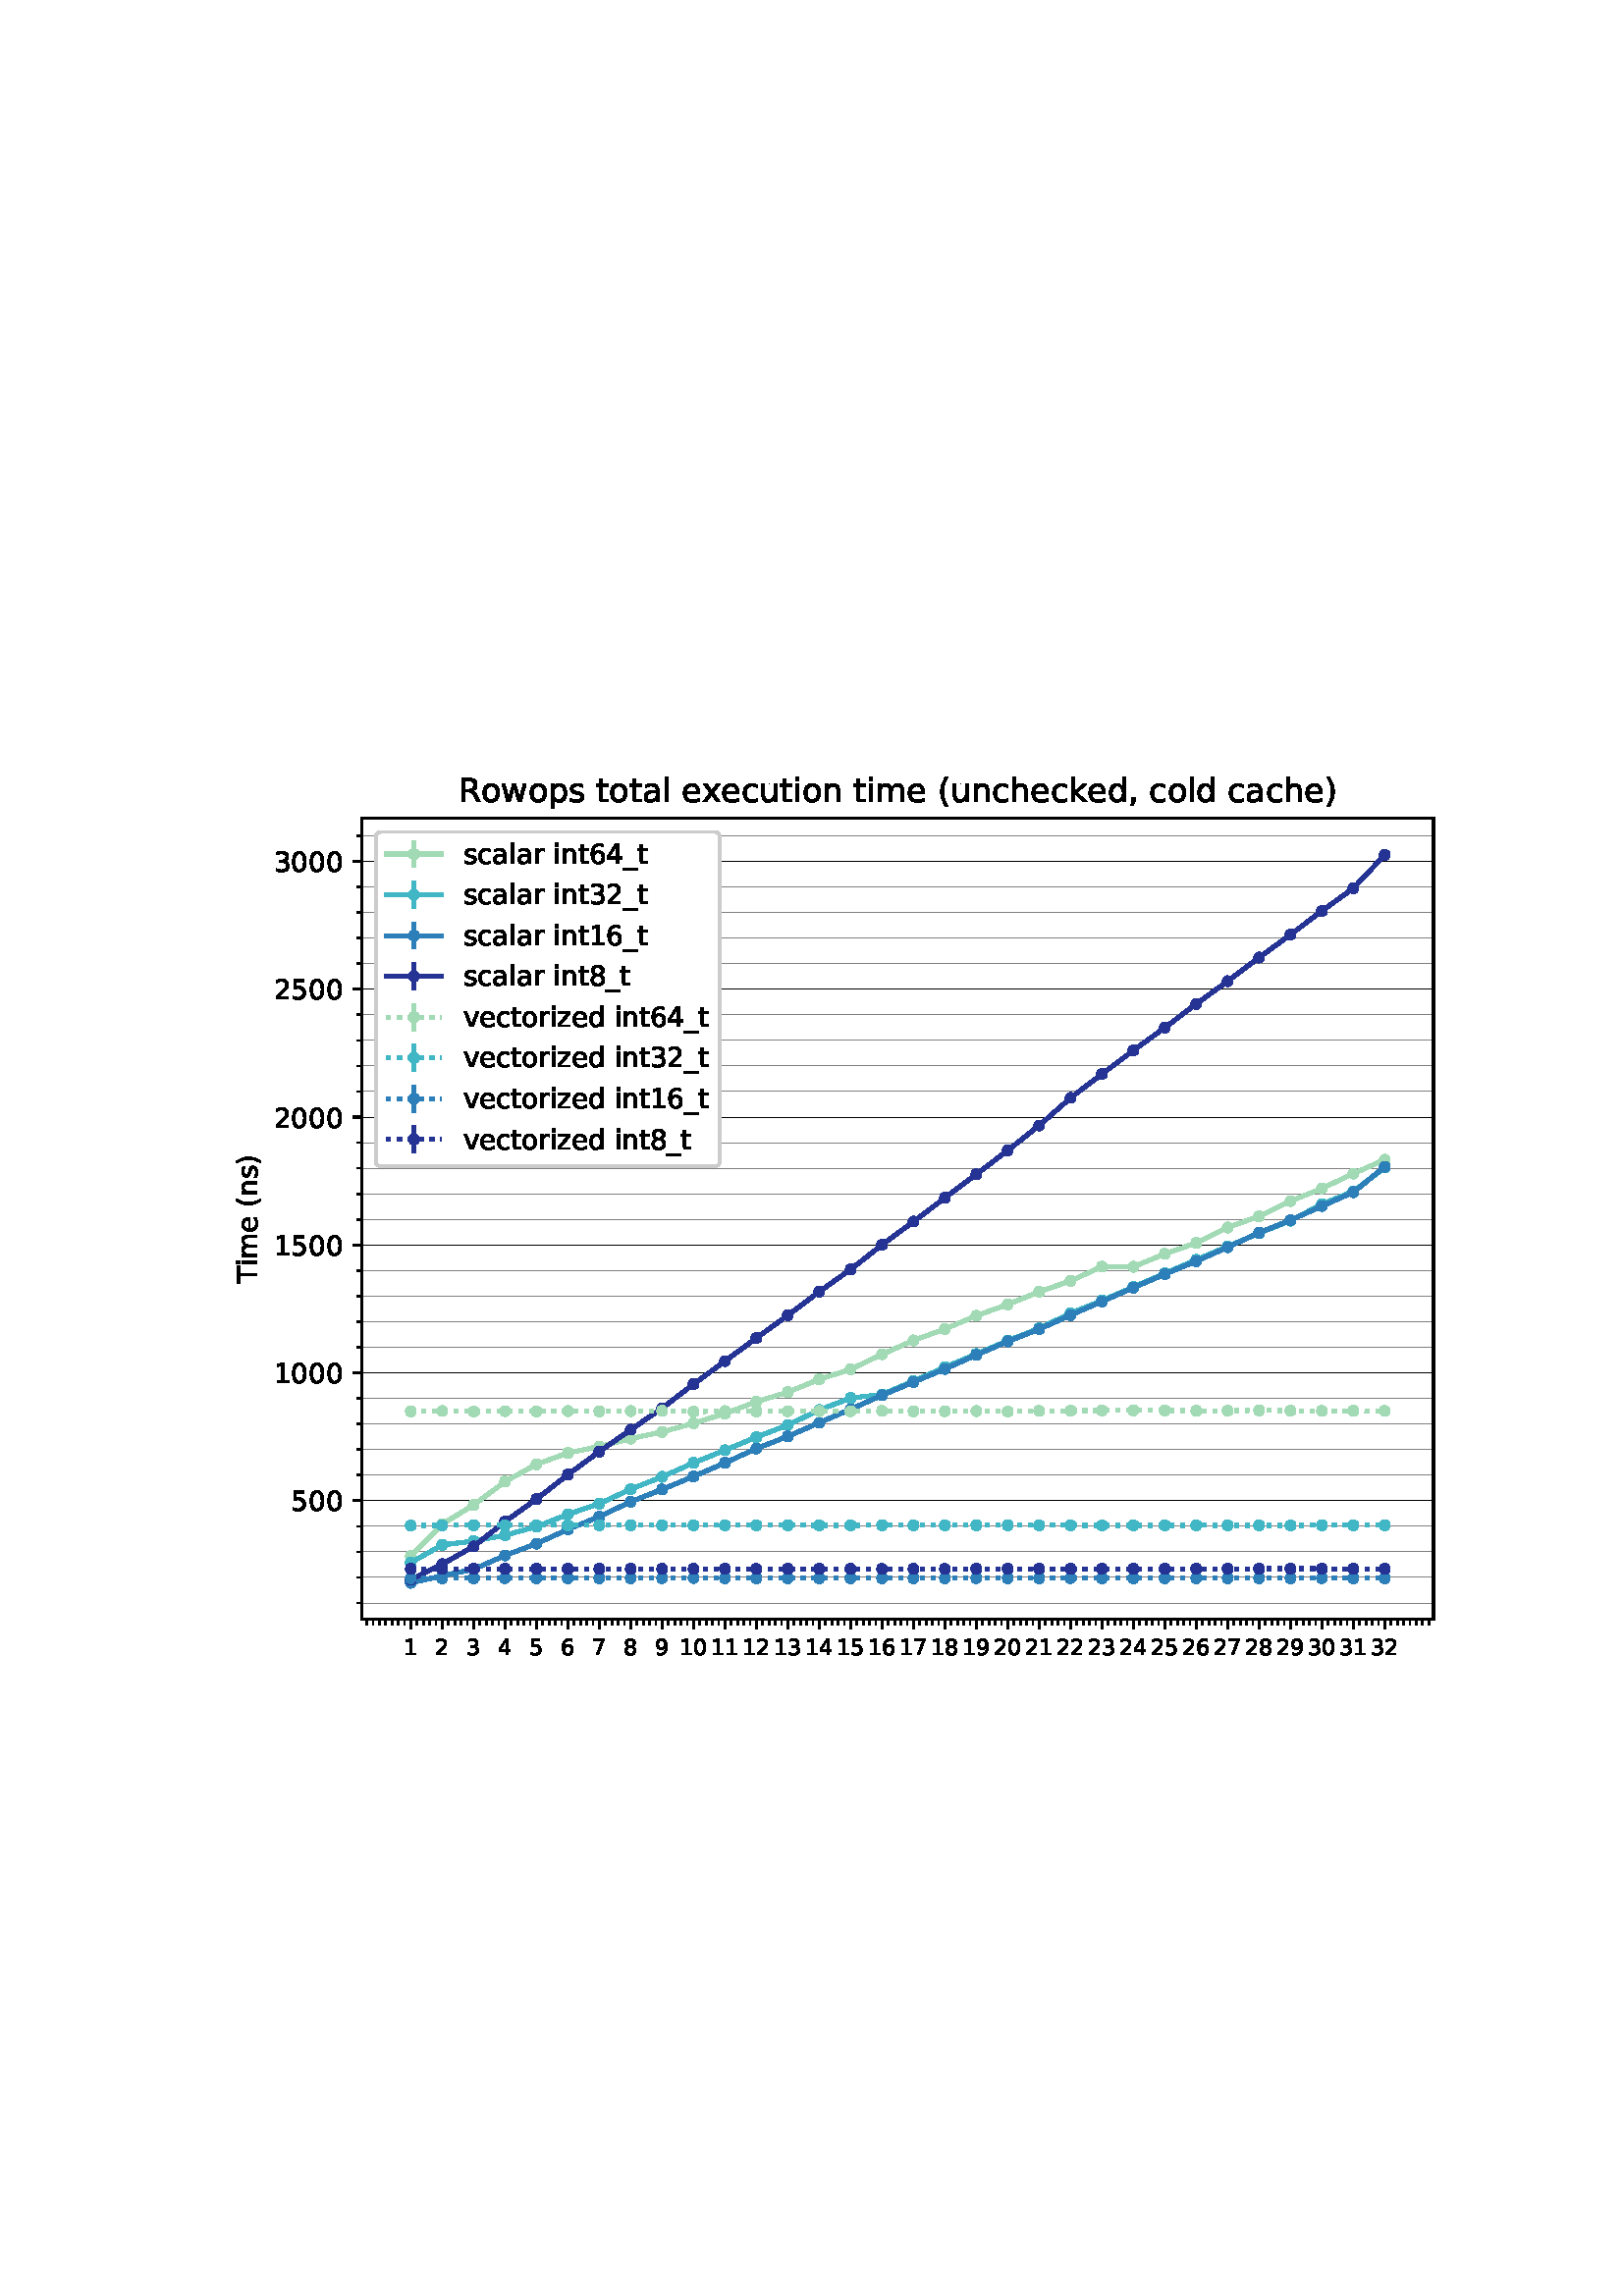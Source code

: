 %!PS-Adobe-3.0 EPSF-3.0
%%Orientation: portrait
%%BoundingBox: 75.6 223.2 536.4 568.8
%%EndComments
%%BeginProlog
/mpldict 8 dict def
mpldict begin
/m { moveto } bind def
/l { lineto } bind def
/r { rlineto } bind def
/c { curveto } bind def
/cl { closepath } bind def
/box {
m
1 index 0 r
0 exch r
neg 0 r
cl
} bind def
/clipbox {
box
clip
newpath
} bind def
%!PS-Adobe-3.0 Resource-Font
%%Copyright: Copyright (c) 2003 by Bitstream, Inc. All Rights Reserved. Copyright (c) 2006 by Tavmjong Bah. All Rights Reserved. DejaVu changes are in public domain 
25 dict begin
/_d{bind def}bind def
/_m{moveto}_d
/_l{lineto}_d
/_cl{closepath eofill}_d
/_c{curveto}_d
/_sc{7 -1 roll{setcachedevice}{pop pop pop pop pop pop}ifelse}_d
/_e{exec}_d
/FontName /DejaVuSans def
/PaintType 0 def
/FontMatrix[.001 0 0 .001 0 0]def
/FontBBox[-1021 -463 1793 1232]def
/FontType 3 def
/Encoding [ /space /parenleft /parenright /comma /zero /one /two /three /four /five /six /seven /eight /nine /R /T /underscore /a /c /d /e /h /i /k /l /m /n /o /p /r /s /t /u /v /w /x /z ] def
/FontInfo 10 dict dup begin
/FamilyName (DejaVu Sans) def
/FullName (DejaVu Sans) def
/Notice (Copyright (c) 2003 by Bitstream, Inc. All Rights Reserved. Copyright (c) 2006 by Tavmjong Bah. All Rights Reserved. DejaVu changes are in public domain ) def
/Weight (Book) def
/Version (Version 2.35) def
/ItalicAngle 0.0 def
/isFixedPitch false def
/UnderlinePosition -130 def
/UnderlineThickness 90 def
end readonly def
/CharStrings 38 dict dup begin
/.notdef 0 def
/space{318 0 0 0 0 0 _sc
}_d
/parenleft{390 0 86 -131 310 759 _sc
310 759 _m
266 683 234 609 213 536 _c
191 463 181 389 181 314 _c
181 238 191 164 213 91 _c
234 17 266 -56 310 -131 _c
232 -131 _l
183 -54 146 20 122 94 _c
98 168 86 241 86 314 _c
86 386 98 459 122 533 _c
146 607 182 682 232 759 _c
310 759 _l
_cl}_d
/parenright{390 0 80 -131 304 759 _sc
80 759 _m
158 759 _l
206 682 243 607 267 533 _c
291 459 304 386 304 314 _c
304 241 291 168 267 94 _c
243 20 206 -54 158 -131 _c
80 -131 _l
123 -56 155 17 177 91 _c
198 164 209 238 209 314 _c
209 389 198 463 177 536 _c
155 609 123 683 80 759 _c
_cl}_d
/comma{318 0 77 -115 220 124 _sc
117 124 _m
220 124 _l
220 40 _l
140 -115 _l
77 -115 _l
117 40 _l
117 124 _l
_cl}_d
/zero{636 0 66 -13 570 742 _sc
318 664 _m
267 664 229 639 203 589 _c
177 539 165 464 165 364 _c
165 264 177 189 203 139 _c
229 89 267 64 318 64 _c
369 64 407 89 433 139 _c
458 189 471 264 471 364 _c
471 464 458 539 433 589 _c
407 639 369 664 318 664 _c
318 742 _m
399 742 461 709 505 645 _c
548 580 570 486 570 364 _c
570 241 548 147 505 83 _c
461 19 399 -13 318 -13 _c
236 -13 173 19 130 83 _c
87 147 66 241 66 364 _c
66 486 87 580 130 645 _c
173 709 236 742 318 742 _c
_cl}_d
/one{636 0 110 0 544 729 _sc
124 83 _m
285 83 _l
285 639 _l
110 604 _l
110 694 _l
284 729 _l
383 729 _l
383 83 _l
544 83 _l
544 0 _l
124 0 _l
124 83 _l
_cl}_d
/two{{636 0 73 0 536 742 _sc
192 83 _m
536 83 _l
536 0 _l
73 0 _l
73 83 _l
110 121 161 173 226 239 _c
290 304 331 346 348 365 _c
380 400 402 430 414 455 _c
426 479 433 504 433 528 _c
433 566 419 598 392 622 _c
365 646 330 659 286 659 _c
255 659 222 653 188 643 _c
154 632 117 616 78 594 _c
78 694 _l
118 710 155 722 189 730 _c
223 738 255 742 284 742 _c
}_e{359 742 419 723 464 685 _c
509 647 532 597 532 534 _c
532 504 526 475 515 449 _c
504 422 484 390 454 354 _c
446 344 420 317 376 272 _c
332 227 271 164 192 83 _c
_cl}_e}_d
/three{{636 0 76 -13 556 742 _sc
406 393 _m
453 383 490 362 516 330 _c
542 298 556 258 556 212 _c
556 140 531 84 482 45 _c
432 6 362 -13 271 -13 _c
240 -13 208 -10 176 -4 _c
144 1 110 10 76 22 _c
76 117 _l
103 101 133 89 166 81 _c
198 73 232 69 268 69 _c
330 69 377 81 409 105 _c
441 129 458 165 458 212 _c
458 254 443 288 413 312 _c
383 336 341 349 287 349 _c
}_e{202 349 _l
202 430 _l
291 430 _l
339 430 376 439 402 459 _c
428 478 441 506 441 543 _c
441 580 427 609 401 629 _c
374 649 336 659 287 659 _c
260 659 231 656 200 650 _c
169 644 135 635 98 623 _c
98 711 _l
135 721 170 729 203 734 _c
235 739 266 742 296 742 _c
370 742 429 725 473 691 _c
517 657 539 611 539 553 _c
539 513 527 479 504 451 _c
481 423 448 403 406 393 _c
_cl}_e}_d
/four{636 0 49 0 580 729 _sc
378 643 _m
129 254 _l
378 254 _l
378 643 _l
352 729 _m
476 729 _l
476 254 _l
580 254 _l
580 172 _l
476 172 _l
476 0 _l
378 0 _l
378 172 _l
49 172 _l
49 267 _l
352 729 _l
_cl}_d
/five{{636 0 77 -13 549 729 _sc
108 729 _m
495 729 _l
495 646 _l
198 646 _l
198 467 _l
212 472 227 476 241 478 _c
255 480 270 482 284 482 _c
365 482 429 459 477 415 _c
525 370 549 310 549 234 _c
549 155 524 94 475 51 _c
426 8 357 -13 269 -13 _c
238 -13 207 -10 175 -6 _c
143 -1 111 6 77 17 _c
77 116 _l
106 100 136 88 168 80 _c
199 72 232 69 267 69 _c
}_e{323 69 368 83 401 113 _c
433 143 450 183 450 234 _c
450 284 433 324 401 354 _c
368 384 323 399 267 399 _c
241 399 214 396 188 390 _c
162 384 135 375 108 363 _c
108 729 _l
_cl}_e}_d
/six{{636 0 70 -13 573 742 _sc
330 404 _m
286 404 251 388 225 358 _c
199 328 186 286 186 234 _c
186 181 199 139 225 109 _c
251 79 286 64 330 64 _c
374 64 409 79 435 109 _c
461 139 474 181 474 234 _c
474 286 461 328 435 358 _c
409 388 374 404 330 404 _c
526 713 _m
526 623 _l
501 635 476 644 451 650 _c
425 656 400 659 376 659 _c
310 659 260 637 226 593 _c
}_e{192 549 172 482 168 394 _c
187 422 211 444 240 459 _c
269 474 301 482 336 482 _c
409 482 467 459 509 415 _c
551 371 573 310 573 234 _c
573 159 550 99 506 54 _c
462 9 403 -13 330 -13 _c
246 -13 181 19 137 83 _c
92 147 70 241 70 364 _c
70 479 97 571 152 639 _c
206 707 280 742 372 742 _c
396 742 421 739 447 735 _c
472 730 498 723 526 713 _c
_cl}_e}_d
/seven{636 0 82 0 551 729 _sc
82 729 _m
551 729 _l
551 687 _l
286 0 _l
183 0 _l
432 646 _l
82 646 _l
82 729 _l
_cl}_d
/eight{{636 0 68 -13 568 742 _sc
318 346 _m
271 346 234 333 207 308 _c
180 283 167 249 167 205 _c
167 161 180 126 207 101 _c
234 76 271 64 318 64 _c
364 64 401 76 428 102 _c
455 127 469 161 469 205 _c
469 249 455 283 429 308 _c
402 333 365 346 318 346 _c
219 388 _m
177 398 144 418 120 447 _c
96 476 85 511 85 553 _c
85 611 105 657 147 691 _c
188 725 245 742 318 742 _c
}_e{390 742 447 725 489 691 _c
530 657 551 611 551 553 _c
551 511 539 476 515 447 _c
491 418 459 398 417 388 _c
464 377 501 355 528 323 _c
554 291 568 251 568 205 _c
568 134 546 80 503 43 _c
459 5 398 -13 318 -13 _c
237 -13 175 5 132 43 _c
89 80 68 134 68 205 _c
68 251 81 291 108 323 _c
134 355 171 377 219 388 _c
183 544 _m
183 506 194 476 218 455 _c
}_e{242 434 275 424 318 424 _c
360 424 393 434 417 455 _c
441 476 453 506 453 544 _c
453 582 441 611 417 632 _c
393 653 360 664 318 664 _c
275 664 242 653 218 632 _c
194 611 183 582 183 544 _c
_cl}_e}_d
/nine{{636 0 63 -13 566 742 _sc
110 15 _m
110 105 _l
134 93 159 84 185 78 _c
210 72 235 69 260 69 _c
324 69 374 90 408 134 _c
442 178 462 244 468 334 _c
448 306 424 284 396 269 _c
367 254 335 247 300 247 _c
226 247 168 269 126 313 _c
84 357 63 417 63 494 _c
63 568 85 628 129 674 _c
173 719 232 742 306 742 _c
390 742 455 709 499 645 _c
543 580 566 486 566 364 _c
}_e{566 248 538 157 484 89 _c
429 21 356 -13 264 -13 _c
239 -13 214 -10 189 -6 _c
163 -2 137 5 110 15 _c
306 324 _m
350 324 385 339 411 369 _c
437 399 450 441 450 494 _c
450 546 437 588 411 618 _c
385 648 350 664 306 664 _c
262 664 227 648 201 618 _c
175 588 162 546 162 494 _c
162 441 175 399 201 369 _c
227 339 262 324 306 324 _c
_cl}_e}_d
/R{{695 0 98 0 666 729 _sc
444 342 _m
465 334 486 319 506 296 _c
526 272 546 240 566 199 _c
666 0 _l
560 0 _l
467 187 _l
443 235 419 268 397 284 _c
374 300 343 308 304 308 _c
197 308 _l
197 0 _l
98 0 _l
98 729 _l
321 729 _l
404 729 466 711 507 677 _c
548 642 569 589 569 519 _c
569 473 558 434 537 404 _c
515 374 484 353 444 342 _c
197 648 _m
197 389 _l
321 389 _l
}_e{368 389 404 400 428 422 _c
452 444 465 476 465 519 _c
465 561 452 593 428 615 _c
404 637 368 648 321 648 _c
197 648 _l
_cl}_e}_d
/T{611 0 -2 0 614 729 _sc
-2 729 _m
614 729 _l
614 646 _l
355 646 _l
355 0 _l
256 0 _l
256 646 _l
-2 646 _l
-2 729 _l
_cl}_d
/underscore{500 0 -9 -235 510 -165 _sc
510 -165 _m
510 -235 _l
-9 -235 _l
-9 -165 _l
510 -165 _l
_cl}_d
/a{{613 0 60 -13 522 560 _sc
343 275 _m
270 275 220 266 192 250 _c
164 233 150 205 150 165 _c
150 133 160 107 181 89 _c
202 70 231 61 267 61 _c
317 61 357 78 387 114 _c
417 149 432 196 432 255 _c
432 275 _l
343 275 _l
522 312 _m
522 0 _l
432 0 _l
432 83 _l
411 49 385 25 355 10 _c
325 -5 287 -13 243 -13 _c
187 -13 142 2 109 33 _c
76 64 60 106 60 159 _c
}_e{60 220 80 266 122 298 _c
163 329 224 345 306 345 _c
432 345 _l
432 354 _l
432 395 418 427 391 450 _c
364 472 326 484 277 484 _c
245 484 215 480 185 472 _c
155 464 127 453 100 439 _c
100 522 _l
132 534 164 544 195 550 _c
226 556 256 560 286 560 _c
365 560 424 539 463 498 _c
502 457 522 395 522 312 _c
_cl}_e}_d
/c{{550 0 55 -13 488 560 _sc
488 526 _m
488 442 _l
462 456 437 466 411 473 _c
385 480 360 484 334 484 _c
276 484 230 465 198 428 _c
166 391 150 339 150 273 _c
150 206 166 154 198 117 _c
230 80 276 62 334 62 _c
360 62 385 65 411 72 _c
437 79 462 90 488 104 _c
488 21 _l
462 9 436 0 410 -5 _c
383 -10 354 -13 324 -13 _c
242 -13 176 12 128 64 _c
}_e{79 115 55 185 55 273 _c
55 362 79 432 128 483 _c
177 534 244 560 330 560 _c
358 560 385 557 411 551 _c
437 545 463 537 488 526 _c
_cl}_e}_d
/d{{635 0 55 -13 544 760 _sc
454 464 _m
454 760 _l
544 760 _l
544 0 _l
454 0 _l
454 82 _l
435 49 411 25 382 10 _c
353 -5 319 -13 279 -13 _c
213 -13 159 13 117 65 _c
75 117 55 187 55 273 _c
55 359 75 428 117 481 _c
159 533 213 560 279 560 _c
319 560 353 552 382 536 _c
411 520 435 496 454 464 _c
148 273 _m
148 207 161 155 188 117 _c
215 79 253 61 301 61 _c
}_e{348 61 385 79 413 117 _c
440 155 454 207 454 273 _c
454 339 440 390 413 428 _c
385 466 348 485 301 485 _c
253 485 215 466 188 428 _c
161 390 148 339 148 273 _c
_cl}_e}_d
/e{{615 0 55 -13 562 560 _sc
562 296 _m
562 252 _l
149 252 _l
153 190 171 142 205 110 _c
238 78 284 62 344 62 _c
378 62 412 66 444 74 _c
476 82 509 95 541 113 _c
541 28 _l
509 14 476 3 442 -3 _c
408 -9 373 -13 339 -13 _c
251 -13 182 12 131 62 _c
80 112 55 181 55 268 _c
55 357 79 428 127 481 _c
175 533 241 560 323 560 _c
397 560 455 536 498 489 _c
}_e{540 441 562 377 562 296 _c
472 322 _m
471 371 457 410 431 440 _c
404 469 368 484 324 484 _c
274 484 234 469 204 441 _c
174 413 156 373 152 322 _c
472 322 _l
_cl}_e}_d
/h{634 0 91 0 549 760 _sc
549 330 _m
549 0 _l
459 0 _l
459 327 _l
459 379 448 417 428 443 _c
408 469 378 482 338 482 _c
289 482 251 466 223 435 _c
195 404 181 362 181 309 _c
181 0 _l
91 0 _l
91 760 _l
181 760 _l
181 462 _l
202 494 227 519 257 535 _c
286 551 320 560 358 560 _c
420 560 468 540 500 501 _c
532 462 549 405 549 330 _c
_cl}_d
/i{278 0 94 0 184 760 _sc
94 547 _m
184 547 _l
184 0 _l
94 0 _l
94 547 _l
94 760 _m
184 760 _l
184 646 _l
94 646 _l
94 760 _l
_cl}_d
/k{579 0 91 0 576 760 _sc
91 760 _m
181 760 _l
181 311 _l
449 547 _l
564 547 _l
274 291 _l
576 0 _l
459 0 _l
181 267 _l
181 0 _l
91 0 _l
91 760 _l
_cl}_d
/l{278 0 94 0 184 760 _sc
94 760 _m
184 760 _l
184 0 _l
94 0 _l
94 760 _l
_cl}_d
/m{{974 0 91 0 889 560 _sc
520 442 _m
542 482 569 511 600 531 _c
631 550 668 560 711 560 _c
767 560 811 540 842 500 _c
873 460 889 403 889 330 _c
889 0 _l
799 0 _l
799 327 _l
799 379 789 418 771 444 _c
752 469 724 482 686 482 _c
639 482 602 466 575 435 _c
548 404 535 362 535 309 _c
535 0 _l
445 0 _l
445 327 _l
445 379 435 418 417 444 _c
398 469 369 482 331 482 _c
}_e{285 482 248 466 221 435 _c
194 404 181 362 181 309 _c
181 0 _l
91 0 _l
91 547 _l
181 547 _l
181 462 _l
201 495 226 520 255 536 _c
283 552 317 560 357 560 _c
397 560 430 550 458 530 _c
486 510 506 480 520 442 _c
_cl}_e}_d
/n{634 0 91 0 549 560 _sc
549 330 _m
549 0 _l
459 0 _l
459 327 _l
459 379 448 417 428 443 _c
408 469 378 482 338 482 _c
289 482 251 466 223 435 _c
195 404 181 362 181 309 _c
181 0 _l
91 0 _l
91 547 _l
181 547 _l
181 462 _l
202 494 227 519 257 535 _c
286 551 320 560 358 560 _c
420 560 468 540 500 501 _c
532 462 549 405 549 330 _c
_cl}_d
/o{612 0 55 -13 557 560 _sc
306 484 _m
258 484 220 465 192 427 _c
164 389 150 338 150 273 _c
150 207 163 156 191 118 _c
219 80 257 62 306 62 _c
354 62 392 80 420 118 _c
448 156 462 207 462 273 _c
462 337 448 389 420 427 _c
392 465 354 484 306 484 _c
306 560 _m
384 560 445 534 490 484 _c
534 433 557 363 557 273 _c
557 183 534 113 490 63 _c
445 12 384 -13 306 -13 _c
227 -13 165 12 121 63 _c
77 113 55 183 55 273 _c
55 363 77 433 121 484 _c
165 534 227 560 306 560 _c
_cl}_d
/p{{635 0 91 -207 580 560 _sc
181 82 _m
181 -207 _l
91 -207 _l
91 547 _l
181 547 _l
181 464 _l
199 496 223 520 252 536 _c
281 552 316 560 356 560 _c
422 560 476 533 518 481 _c
559 428 580 359 580 273 _c
580 187 559 117 518 65 _c
476 13 422 -13 356 -13 _c
316 -13 281 -5 252 10 _c
223 25 199 49 181 82 _c
487 273 _m
487 339 473 390 446 428 _c
418 466 381 485 334 485 _c
}_e{286 485 249 466 222 428 _c
194 390 181 339 181 273 _c
181 207 194 155 222 117 _c
249 79 286 61 334 61 _c
381 61 418 79 446 117 _c
473 155 487 207 487 273 _c
_cl}_e}_d
/r{411 0 91 0 411 560 _sc
411 463 _m
401 469 390 473 378 476 _c
366 478 353 480 339 480 _c
288 480 249 463 222 430 _c
194 397 181 350 181 288 _c
181 0 _l
91 0 _l
91 547 _l
181 547 _l
181 462 _l
199 495 224 520 254 536 _c
284 552 321 560 365 560 _c
371 560 378 559 386 559 _c
393 558 401 557 411 555 _c
411 463 _l
_cl}_d
/s{{521 0 54 -13 472 560 _sc
443 531 _m
443 446 _l
417 458 391 468 364 475 _c
336 481 308 485 279 485 _c
234 485 200 478 178 464 _c
156 450 145 430 145 403 _c
145 382 153 366 169 354 _c
185 342 217 330 265 320 _c
296 313 _l
360 299 405 279 432 255 _c
458 230 472 195 472 151 _c
472 100 452 60 412 31 _c
372 1 316 -13 246 -13 _c
216 -13 186 -10 154 -5 _c
}_e{122 0 89 8 54 20 _c
54 113 _l
87 95 120 82 152 74 _c
184 65 216 61 248 61 _c
290 61 323 68 346 82 _c
368 96 380 117 380 144 _c
380 168 371 187 355 200 _c
339 213 303 226 247 238 _c
216 245 _l
160 257 119 275 95 299 _c
70 323 58 356 58 399 _c
58 450 76 490 112 518 _c
148 546 200 560 268 560 _c
301 560 332 557 362 552 _c
391 547 418 540 443 531 _c
}_e{_cl}_e}_d
/t{392 0 27 0 368 702 _sc
183 702 _m
183 547 _l
368 547 _l
368 477 _l
183 477 _l
183 180 _l
183 135 189 106 201 94 _c
213 81 238 75 276 75 _c
368 75 _l
368 0 _l
276 0 _l
206 0 158 13 132 39 _c
106 65 93 112 93 180 _c
93 477 _l
27 477 _l
27 547 _l
93 547 _l
93 702 _l
183 702 _l
_cl}_d
/u{634 0 85 -13 543 560 _sc
85 216 _m
85 547 _l
175 547 _l
175 219 _l
175 167 185 129 205 103 _c
225 77 255 64 296 64 _c
344 64 383 79 411 110 _c
439 141 453 183 453 237 _c
453 547 _l
543 547 _l
543 0 _l
453 0 _l
453 84 _l
431 50 405 26 377 10 _c
348 -5 315 -13 277 -13 _c
214 -13 166 6 134 45 _c
101 83 85 140 85 216 _c
311 560 _m
311 560 _l
_cl}_d
/v{592 0 30 0 562 547 _sc
30 547 _m
125 547 _l
296 88 _l
467 547 _l
562 547 _l
357 0 _l
235 0 _l
30 547 _l
_cl}_d
/w{818 0 42 0 776 547 _sc
42 547 _m
132 547 _l
244 120 _l
356 547 _l
462 547 _l
574 120 _l
686 547 _l
776 547 _l
633 0 _l
527 0 _l
409 448 _l
291 0 _l
185 0 _l
42 547 _l
_cl}_d
/x{592 0 29 0 559 547 _sc
549 547 _m
351 281 _l
559 0 _l
453 0 _l
294 215 _l
135 0 _l
29 0 _l
241 286 _l
47 547 _l
153 547 _l
298 352 _l
443 547 _l
549 547 _l
_cl}_d
/z{525 0 43 0 482 547 _sc
55 547 _m
482 547 _l
482 465 _l
144 72 _l
482 72 _l
482 0 _l
43 0 _l
43 82 _l
381 475 _l
55 475 _l
55 547 _l
_cl}_d
end readonly def

/BuildGlyph
 {exch begin
 CharStrings exch
 2 copy known not{pop /.notdef}if
 true 3 1 roll get exec
 end}_d

/BuildChar {
 1 index /Encoding get exch get
 1 index /BuildGlyph get exec
}_d

FontName currentdict end definefont pop
end
%%EndProlog
mpldict begin
75.6 223.2 translate
460.8 345.6 0 0 clipbox
gsave
0 0 m
460.8 0 l
460.8 345.6 l
0 345.6 l
cl
1.000 setgray
fill
grestore
gsave
57.17 25 m
450 25 l
450 318.72 l
57.17 318.72 l
cl
1.000 setgray
fill
grestore
0.800 setlinewidth
1 setlinejoin
0 setlinecap
[] 0 setdash
0.000 setgray
gsave
/o {
gsave
newpath
translate
0.8 setlinewidth
1 setlinejoin
0 setlinecap
0 0 m
0 -3.5 l

gsave
0.000 setgray
fill
grestore
stroke
grestore
} bind def
75.026 25 o
grestore
/DejaVuSans findfont
8.000 scalefont
setfont
gsave
69.932 11.922 translate
0.0 rotate
0.0 0.0 m /space glyphshow
2.543 0.0 m /one glyphshow
7.633 0.0 m /space glyphshow
grestore
gsave
/o {
gsave
newpath
translate
0.8 setlinewidth
1 setlinejoin
0 setlinecap
0 0 m
0 -3.5 l

gsave
0.000 setgray
fill
grestore
stroke
grestore
} bind def
86.546 25 o
grestore
gsave
81.452 11.922 translate
0.0 rotate
0.0 0.0 m /space glyphshow
2.543 0.0 m /two glyphshow
7.633 0.0 m /space glyphshow
grestore
gsave
/o {
gsave
newpath
translate
0.8 setlinewidth
1 setlinejoin
0 setlinecap
0 0 m
0 -3.5 l

gsave
0.000 setgray
fill
grestore
stroke
grestore
} bind def
98.066 25 o
grestore
gsave
92.972 11.922 translate
0.0 rotate
0.0 0.0 m /space glyphshow
2.543 0.0 m /three glyphshow
7.633 0.0 m /space glyphshow
grestore
gsave
/o {
gsave
newpath
translate
0.8 setlinewidth
1 setlinejoin
0 setlinecap
0 0 m
0 -3.5 l

gsave
0.000 setgray
fill
grestore
stroke
grestore
} bind def
109.586 25 o
grestore
gsave
104.492 11.922 translate
0.0 rotate
0.0 0.0 m /space glyphshow
2.543 0.0 m /four glyphshow
7.633 0.0 m /space glyphshow
grestore
gsave
/o {
gsave
newpath
translate
0.8 setlinewidth
1 setlinejoin
0 setlinecap
0 0 m
0 -3.5 l

gsave
0.000 setgray
fill
grestore
stroke
grestore
} bind def
121.106 25 o
grestore
gsave
116.012 11.922 translate
0.0 rotate
0.0 0.0 m /space glyphshow
2.543 0.0 m /five glyphshow
7.633 0.0 m /space glyphshow
grestore
gsave
/o {
gsave
newpath
translate
0.8 setlinewidth
1 setlinejoin
0 setlinecap
0 0 m
0 -3.5 l

gsave
0.000 setgray
fill
grestore
stroke
grestore
} bind def
132.626 25 o
grestore
gsave
127.532 11.922 translate
0.0 rotate
0.0 0.0 m /space glyphshow
2.543 0.0 m /six glyphshow
7.633 0.0 m /space glyphshow
grestore
gsave
/o {
gsave
newpath
translate
0.8 setlinewidth
1 setlinejoin
0 setlinecap
0 0 m
0 -3.5 l

gsave
0.000 setgray
fill
grestore
stroke
grestore
} bind def
144.146 25 o
grestore
gsave
139.052 11.922 translate
0.0 rotate
0.0 0.0 m /space glyphshow
2.543 0.0 m /seven glyphshow
7.633 0.0 m /space glyphshow
grestore
gsave
/o {
gsave
newpath
translate
0.8 setlinewidth
1 setlinejoin
0 setlinecap
0 0 m
0 -3.5 l

gsave
0.000 setgray
fill
grestore
stroke
grestore
} bind def
155.665 25 o
grestore
gsave
150.572 11.922 translate
0.0 rotate
0.0 0.0 m /space glyphshow
2.543 0.0 m /eight glyphshow
7.633 0.0 m /space glyphshow
grestore
gsave
/o {
gsave
newpath
translate
0.8 setlinewidth
1 setlinejoin
0 setlinecap
0 0 m
0 -3.5 l

gsave
0.000 setgray
fill
grestore
stroke
grestore
} bind def
167.185 25 o
grestore
gsave
162.092 11.922 translate
0.0 rotate
0.0 0.0 m /space glyphshow
2.543 0.0 m /nine glyphshow
7.633 0.0 m /space glyphshow
grestore
gsave
/o {
gsave
newpath
translate
0.8 setlinewidth
1 setlinejoin
0 setlinecap
0 0 m
0 -3.5 l

gsave
0.000 setgray
fill
grestore
stroke
grestore
} bind def
178.705 25 o
grestore
gsave
171.065 11.922 translate
0.0 rotate
0.0 0.0 m /space glyphshow
2.543 0.0 m /one glyphshow
7.633 0.0 m /zero glyphshow
12.723 0.0 m /space glyphshow
grestore
gsave
/o {
gsave
newpath
translate
0.8 setlinewidth
1 setlinejoin
0 setlinecap
0 0 m
0 -3.5 l

gsave
0.000 setgray
fill
grestore
stroke
grestore
} bind def
190.225 25 o
grestore
gsave
182.585 11.922 translate
0.0 rotate
0.0 0.0 m /space glyphshow
2.543 0.0 m /one glyphshow
7.633 0.0 m /one glyphshow
12.723 0.0 m /space glyphshow
grestore
gsave
/o {
gsave
newpath
translate
0.8 setlinewidth
1 setlinejoin
0 setlinecap
0 0 m
0 -3.5 l

gsave
0.000 setgray
fill
grestore
stroke
grestore
} bind def
201.745 25 o
grestore
gsave
194.105 11.922 translate
0.0 rotate
0.0 0.0 m /space glyphshow
2.543 0.0 m /one glyphshow
7.633 0.0 m /two glyphshow
12.723 0.0 m /space glyphshow
grestore
gsave
/o {
gsave
newpath
translate
0.8 setlinewidth
1 setlinejoin
0 setlinecap
0 0 m
0 -3.5 l

gsave
0.000 setgray
fill
grestore
stroke
grestore
} bind def
213.265 25 o
grestore
gsave
205.625 11.922 translate
0.0 rotate
0.0 0.0 m /space glyphshow
2.543 0.0 m /one glyphshow
7.633 0.0 m /three glyphshow
12.723 0.0 m /space glyphshow
grestore
gsave
/o {
gsave
newpath
translate
0.8 setlinewidth
1 setlinejoin
0 setlinecap
0 0 m
0 -3.5 l

gsave
0.000 setgray
fill
grestore
stroke
grestore
} bind def
224.785 25 o
grestore
gsave
217.145 11.922 translate
0.0 rotate
0.0 0.0 m /space glyphshow
2.543 0.0 m /one glyphshow
7.633 0.0 m /four glyphshow
12.723 0.0 m /space glyphshow
grestore
gsave
/o {
gsave
newpath
translate
0.8 setlinewidth
1 setlinejoin
0 setlinecap
0 0 m
0 -3.5 l

gsave
0.000 setgray
fill
grestore
stroke
grestore
} bind def
236.305 25 o
grestore
gsave
228.664 11.922 translate
0.0 rotate
0.0 0.0 m /space glyphshow
2.543 0.0 m /one glyphshow
7.633 0.0 m /five glyphshow
12.723 0.0 m /space glyphshow
grestore
gsave
/o {
gsave
newpath
translate
0.8 setlinewidth
1 setlinejoin
0 setlinecap
0 0 m
0 -3.5 l

gsave
0.000 setgray
fill
grestore
stroke
grestore
} bind def
247.825 25 o
grestore
gsave
240.184 11.922 translate
0.0 rotate
0.0 0.0 m /space glyphshow
2.543 0.0 m /one glyphshow
7.633 0.0 m /six glyphshow
12.723 0.0 m /space glyphshow
grestore
gsave
/o {
gsave
newpath
translate
0.8 setlinewidth
1 setlinejoin
0 setlinecap
0 0 m
0 -3.5 l

gsave
0.000 setgray
fill
grestore
stroke
grestore
} bind def
259.345 25 o
grestore
gsave
251.704 11.922 translate
0.0 rotate
0.0 0.0 m /space glyphshow
2.543 0.0 m /one glyphshow
7.633 0.0 m /seven glyphshow
12.723 0.0 m /space glyphshow
grestore
gsave
/o {
gsave
newpath
translate
0.8 setlinewidth
1 setlinejoin
0 setlinecap
0 0 m
0 -3.5 l

gsave
0.000 setgray
fill
grestore
stroke
grestore
} bind def
270.865 25 o
grestore
gsave
263.224 11.922 translate
0.0 rotate
0.0 0.0 m /space glyphshow
2.543 0.0 m /one glyphshow
7.633 0.0 m /eight glyphshow
12.723 0.0 m /space glyphshow
grestore
gsave
/o {
gsave
newpath
translate
0.8 setlinewidth
1 setlinejoin
0 setlinecap
0 0 m
0 -3.5 l

gsave
0.000 setgray
fill
grestore
stroke
grestore
} bind def
282.385 25 o
grestore
gsave
274.744 11.922 translate
0.0 rotate
0.0 0.0 m /space glyphshow
2.543 0.0 m /one glyphshow
7.633 0.0 m /nine glyphshow
12.723 0.0 m /space glyphshow
grestore
gsave
/o {
gsave
newpath
translate
0.8 setlinewidth
1 setlinejoin
0 setlinecap
0 0 m
0 -3.5 l

gsave
0.000 setgray
fill
grestore
stroke
grestore
} bind def
293.905 25 o
grestore
gsave
286.264 11.922 translate
0.0 rotate
0.0 0.0 m /space glyphshow
2.543 0.0 m /two glyphshow
7.633 0.0 m /zero glyphshow
12.723 0.0 m /space glyphshow
grestore
gsave
/o {
gsave
newpath
translate
0.8 setlinewidth
1 setlinejoin
0 setlinecap
0 0 m
0 -3.5 l

gsave
0.000 setgray
fill
grestore
stroke
grestore
} bind def
305.425 25 o
grestore
gsave
297.784 11.922 translate
0.0 rotate
0.0 0.0 m /space glyphshow
2.543 0.0 m /two glyphshow
7.633 0.0 m /one glyphshow
12.723 0.0 m /space glyphshow
grestore
gsave
/o {
gsave
newpath
translate
0.8 setlinewidth
1 setlinejoin
0 setlinecap
0 0 m
0 -3.5 l

gsave
0.000 setgray
fill
grestore
stroke
grestore
} bind def
316.945 25 o
grestore
gsave
309.304 11.922 translate
0.0 rotate
0.0 0.0 m /space glyphshow
2.543 0.0 m /two glyphshow
7.633 0.0 m /two glyphshow
12.723 0.0 m /space glyphshow
grestore
gsave
/o {
gsave
newpath
translate
0.8 setlinewidth
1 setlinejoin
0 setlinecap
0 0 m
0 -3.5 l

gsave
0.000 setgray
fill
grestore
stroke
grestore
} bind def
328.465 25 o
grestore
gsave
320.824 11.922 translate
0.0 rotate
0.0 0.0 m /space glyphshow
2.543 0.0 m /two glyphshow
7.633 0.0 m /three glyphshow
12.723 0.0 m /space glyphshow
grestore
gsave
/o {
gsave
newpath
translate
0.8 setlinewidth
1 setlinejoin
0 setlinecap
0 0 m
0 -3.5 l

gsave
0.000 setgray
fill
grestore
stroke
grestore
} bind def
339.985 25 o
grestore
gsave
332.344 11.922 translate
0.0 rotate
0.0 0.0 m /space glyphshow
2.543 0.0 m /two glyphshow
7.633 0.0 m /four glyphshow
12.723 0.0 m /space glyphshow
grestore
gsave
/o {
gsave
newpath
translate
0.8 setlinewidth
1 setlinejoin
0 setlinecap
0 0 m
0 -3.5 l

gsave
0.000 setgray
fill
grestore
stroke
grestore
} bind def
351.505 25 o
grestore
gsave
343.864 11.922 translate
0.0 rotate
0.0 0.0 m /space glyphshow
2.543 0.0 m /two glyphshow
7.633 0.0 m /five glyphshow
12.723 0.0 m /space glyphshow
grestore
gsave
/o {
gsave
newpath
translate
0.8 setlinewidth
1 setlinejoin
0 setlinecap
0 0 m
0 -3.5 l

gsave
0.000 setgray
fill
grestore
stroke
grestore
} bind def
363.024 25 o
grestore
gsave
355.384 11.922 translate
0.0 rotate
0.0 0.0 m /space glyphshow
2.543 0.0 m /two glyphshow
7.633 0.0 m /six glyphshow
12.723 0.0 m /space glyphshow
grestore
gsave
/o {
gsave
newpath
translate
0.8 setlinewidth
1 setlinejoin
0 setlinecap
0 0 m
0 -3.5 l

gsave
0.000 setgray
fill
grestore
stroke
grestore
} bind def
374.544 25 o
grestore
gsave
366.904 11.922 translate
0.0 rotate
0.0 0.0 m /space glyphshow
2.543 0.0 m /two glyphshow
7.633 0.0 m /seven glyphshow
12.723 0.0 m /space glyphshow
grestore
gsave
/o {
gsave
newpath
translate
0.8 setlinewidth
1 setlinejoin
0 setlinecap
0 0 m
0 -3.5 l

gsave
0.000 setgray
fill
grestore
stroke
grestore
} bind def
386.064 25 o
grestore
gsave
378.424 11.922 translate
0.0 rotate
0.0 0.0 m /space glyphshow
2.543 0.0 m /two glyphshow
7.633 0.0 m /eight glyphshow
12.723 0.0 m /space glyphshow
grestore
gsave
/o {
gsave
newpath
translate
0.8 setlinewidth
1 setlinejoin
0 setlinecap
0 0 m
0 -3.5 l

gsave
0.000 setgray
fill
grestore
stroke
grestore
} bind def
397.584 25 o
grestore
gsave
389.944 11.922 translate
0.0 rotate
0.0 0.0 m /space glyphshow
2.543 0.0 m /two glyphshow
7.633 0.0 m /nine glyphshow
12.723 0.0 m /space glyphshow
grestore
gsave
/o {
gsave
newpath
translate
0.8 setlinewidth
1 setlinejoin
0 setlinecap
0 0 m
0 -3.5 l

gsave
0.000 setgray
fill
grestore
stroke
grestore
} bind def
409.104 25 o
grestore
gsave
401.464 11.922 translate
0.0 rotate
0.0 0.0 m /space glyphshow
2.543 0.0 m /three glyphshow
7.633 0.0 m /zero glyphshow
12.723 0.0 m /space glyphshow
grestore
gsave
/o {
gsave
newpath
translate
0.8 setlinewidth
1 setlinejoin
0 setlinecap
0 0 m
0 -3.5 l

gsave
0.000 setgray
fill
grestore
stroke
grestore
} bind def
420.624 25 o
grestore
gsave
412.984 11.922 translate
0.0 rotate
0.0 0.0 m /space glyphshow
2.543 0.0 m /three glyphshow
7.633 0.0 m /one glyphshow
12.723 0.0 m /space glyphshow
grestore
gsave
/o {
gsave
newpath
translate
0.8 setlinewidth
1 setlinejoin
0 setlinecap
0 0 m
0 -3.5 l

gsave
0.000 setgray
fill
grestore
stroke
grestore
} bind def
432.144 25 o
grestore
gsave
424.503 11.922 translate
0.0 rotate
0.0 0.0 m /space glyphshow
2.543 0.0 m /three glyphshow
7.633 0.0 m /two glyphshow
12.723 0.0 m /space glyphshow
grestore
0.600 setlinewidth
gsave
/o {
gsave
newpath
translate
0.6 setlinewidth
1 setlinejoin
0 setlinecap
0 0 m
0 -2 l

gsave
0.000 setgray
fill
grestore
stroke
grestore
} bind def
58.898 25 o
grestore
gsave
/o {
gsave
newpath
translate
0.6 setlinewidth
1 setlinejoin
0 setlinecap
0 0 m
0 -2 l

gsave
0.000 setgray
fill
grestore
stroke
grestore
} bind def
61.202 25 o
grestore
gsave
/o {
gsave
newpath
translate
0.6 setlinewidth
1 setlinejoin
0 setlinecap
0 0 m
0 -2 l

gsave
0.000 setgray
fill
grestore
stroke
grestore
} bind def
63.506 25 o
grestore
gsave
/o {
gsave
newpath
translate
0.6 setlinewidth
1 setlinejoin
0 setlinecap
0 0 m
0 -2 l

gsave
0.000 setgray
fill
grestore
stroke
grestore
} bind def
65.81 25 o
grestore
gsave
/o {
gsave
newpath
translate
0.6 setlinewidth
1 setlinejoin
0 setlinecap
0 0 m
0 -2 l

gsave
0.000 setgray
fill
grestore
stroke
grestore
} bind def
68.114 25 o
grestore
gsave
/o {
gsave
newpath
translate
0.6 setlinewidth
1 setlinejoin
0 setlinecap
0 0 m
0 -2 l

gsave
0.000 setgray
fill
grestore
stroke
grestore
} bind def
70.418 25 o
grestore
gsave
/o {
gsave
newpath
translate
0.6 setlinewidth
1 setlinejoin
0 setlinecap
0 0 m
0 -2 l

gsave
0.000 setgray
fill
grestore
stroke
grestore
} bind def
72.722 25 o
grestore
gsave
/o {
gsave
newpath
translate
0.6 setlinewidth
1 setlinejoin
0 setlinecap
0 0 m
0 -2 l

gsave
0.000 setgray
fill
grestore
stroke
grestore
} bind def
77.33 25 o
grestore
gsave
/o {
gsave
newpath
translate
0.6 setlinewidth
1 setlinejoin
0 setlinecap
0 0 m
0 -2 l

gsave
0.000 setgray
fill
grestore
stroke
grestore
} bind def
79.634 25 o
grestore
gsave
/o {
gsave
newpath
translate
0.6 setlinewidth
1 setlinejoin
0 setlinecap
0 0 m
0 -2 l

gsave
0.000 setgray
fill
grestore
stroke
grestore
} bind def
81.938 25 o
grestore
gsave
/o {
gsave
newpath
translate
0.6 setlinewidth
1 setlinejoin
0 setlinecap
0 0 m
0 -2 l

gsave
0.000 setgray
fill
grestore
stroke
grestore
} bind def
84.242 25 o
grestore
gsave
/o {
gsave
newpath
translate
0.6 setlinewidth
1 setlinejoin
0 setlinecap
0 0 m
0 -2 l

gsave
0.000 setgray
fill
grestore
stroke
grestore
} bind def
88.85 25 o
grestore
gsave
/o {
gsave
newpath
translate
0.6 setlinewidth
1 setlinejoin
0 setlinecap
0 0 m
0 -2 l

gsave
0.000 setgray
fill
grestore
stroke
grestore
} bind def
91.154 25 o
grestore
gsave
/o {
gsave
newpath
translate
0.6 setlinewidth
1 setlinejoin
0 setlinecap
0 0 m
0 -2 l

gsave
0.000 setgray
fill
grestore
stroke
grestore
} bind def
93.458 25 o
grestore
gsave
/o {
gsave
newpath
translate
0.6 setlinewidth
1 setlinejoin
0 setlinecap
0 0 m
0 -2 l

gsave
0.000 setgray
fill
grestore
stroke
grestore
} bind def
95.762 25 o
grestore
gsave
/o {
gsave
newpath
translate
0.6 setlinewidth
1 setlinejoin
0 setlinecap
0 0 m
0 -2 l

gsave
0.000 setgray
fill
grestore
stroke
grestore
} bind def
100.37 25 o
grestore
gsave
/o {
gsave
newpath
translate
0.6 setlinewidth
1 setlinejoin
0 setlinecap
0 0 m
0 -2 l

gsave
0.000 setgray
fill
grestore
stroke
grestore
} bind def
102.674 25 o
grestore
gsave
/o {
gsave
newpath
translate
0.6 setlinewidth
1 setlinejoin
0 setlinecap
0 0 m
0 -2 l

gsave
0.000 setgray
fill
grestore
stroke
grestore
} bind def
104.978 25 o
grestore
gsave
/o {
gsave
newpath
translate
0.6 setlinewidth
1 setlinejoin
0 setlinecap
0 0 m
0 -2 l

gsave
0.000 setgray
fill
grestore
stroke
grestore
} bind def
107.282 25 o
grestore
gsave
/o {
gsave
newpath
translate
0.6 setlinewidth
1 setlinejoin
0 setlinecap
0 0 m
0 -2 l

gsave
0.000 setgray
fill
grestore
stroke
grestore
} bind def
111.89 25 o
grestore
gsave
/o {
gsave
newpath
translate
0.6 setlinewidth
1 setlinejoin
0 setlinecap
0 0 m
0 -2 l

gsave
0.000 setgray
fill
grestore
stroke
grestore
} bind def
114.194 25 o
grestore
gsave
/o {
gsave
newpath
translate
0.6 setlinewidth
1 setlinejoin
0 setlinecap
0 0 m
0 -2 l

gsave
0.000 setgray
fill
grestore
stroke
grestore
} bind def
116.498 25 o
grestore
gsave
/o {
gsave
newpath
translate
0.6 setlinewidth
1 setlinejoin
0 setlinecap
0 0 m
0 -2 l

gsave
0.000 setgray
fill
grestore
stroke
grestore
} bind def
118.802 25 o
grestore
gsave
/o {
gsave
newpath
translate
0.6 setlinewidth
1 setlinejoin
0 setlinecap
0 0 m
0 -2 l

gsave
0.000 setgray
fill
grestore
stroke
grestore
} bind def
123.41 25 o
grestore
gsave
/o {
gsave
newpath
translate
0.6 setlinewidth
1 setlinejoin
0 setlinecap
0 0 m
0 -2 l

gsave
0.000 setgray
fill
grestore
stroke
grestore
} bind def
125.714 25 o
grestore
gsave
/o {
gsave
newpath
translate
0.6 setlinewidth
1 setlinejoin
0 setlinecap
0 0 m
0 -2 l

gsave
0.000 setgray
fill
grestore
stroke
grestore
} bind def
128.018 25 o
grestore
gsave
/o {
gsave
newpath
translate
0.6 setlinewidth
1 setlinejoin
0 setlinecap
0 0 m
0 -2 l

gsave
0.000 setgray
fill
grestore
stroke
grestore
} bind def
130.322 25 o
grestore
gsave
/o {
gsave
newpath
translate
0.6 setlinewidth
1 setlinejoin
0 setlinecap
0 0 m
0 -2 l

gsave
0.000 setgray
fill
grestore
stroke
grestore
} bind def
134.93 25 o
grestore
gsave
/o {
gsave
newpath
translate
0.6 setlinewidth
1 setlinejoin
0 setlinecap
0 0 m
0 -2 l

gsave
0.000 setgray
fill
grestore
stroke
grestore
} bind def
137.234 25 o
grestore
gsave
/o {
gsave
newpath
translate
0.6 setlinewidth
1 setlinejoin
0 setlinecap
0 0 m
0 -2 l

gsave
0.000 setgray
fill
grestore
stroke
grestore
} bind def
139.538 25 o
grestore
gsave
/o {
gsave
newpath
translate
0.6 setlinewidth
1 setlinejoin
0 setlinecap
0 0 m
0 -2 l

gsave
0.000 setgray
fill
grestore
stroke
grestore
} bind def
141.842 25 o
grestore
gsave
/o {
gsave
newpath
translate
0.6 setlinewidth
1 setlinejoin
0 setlinecap
0 0 m
0 -2 l

gsave
0.000 setgray
fill
grestore
stroke
grestore
} bind def
146.45 25 o
grestore
gsave
/o {
gsave
newpath
translate
0.6 setlinewidth
1 setlinejoin
0 setlinecap
0 0 m
0 -2 l

gsave
0.000 setgray
fill
grestore
stroke
grestore
} bind def
148.754 25 o
grestore
gsave
/o {
gsave
newpath
translate
0.6 setlinewidth
1 setlinejoin
0 setlinecap
0 0 m
0 -2 l

gsave
0.000 setgray
fill
grestore
stroke
grestore
} bind def
151.058 25 o
grestore
gsave
/o {
gsave
newpath
translate
0.6 setlinewidth
1 setlinejoin
0 setlinecap
0 0 m
0 -2 l

gsave
0.000 setgray
fill
grestore
stroke
grestore
} bind def
153.362 25 o
grestore
gsave
/o {
gsave
newpath
translate
0.6 setlinewidth
1 setlinejoin
0 setlinecap
0 0 m
0 -2 l

gsave
0.000 setgray
fill
grestore
stroke
grestore
} bind def
157.969 25 o
grestore
gsave
/o {
gsave
newpath
translate
0.6 setlinewidth
1 setlinejoin
0 setlinecap
0 0 m
0 -2 l

gsave
0.000 setgray
fill
grestore
stroke
grestore
} bind def
160.273 25 o
grestore
gsave
/o {
gsave
newpath
translate
0.6 setlinewidth
1 setlinejoin
0 setlinecap
0 0 m
0 -2 l

gsave
0.000 setgray
fill
grestore
stroke
grestore
} bind def
162.577 25 o
grestore
gsave
/o {
gsave
newpath
translate
0.6 setlinewidth
1 setlinejoin
0 setlinecap
0 0 m
0 -2 l

gsave
0.000 setgray
fill
grestore
stroke
grestore
} bind def
164.881 25 o
grestore
gsave
/o {
gsave
newpath
translate
0.6 setlinewidth
1 setlinejoin
0 setlinecap
0 0 m
0 -2 l

gsave
0.000 setgray
fill
grestore
stroke
grestore
} bind def
169.489 25 o
grestore
gsave
/o {
gsave
newpath
translate
0.6 setlinewidth
1 setlinejoin
0 setlinecap
0 0 m
0 -2 l

gsave
0.000 setgray
fill
grestore
stroke
grestore
} bind def
171.793 25 o
grestore
gsave
/o {
gsave
newpath
translate
0.6 setlinewidth
1 setlinejoin
0 setlinecap
0 0 m
0 -2 l

gsave
0.000 setgray
fill
grestore
stroke
grestore
} bind def
174.097 25 o
grestore
gsave
/o {
gsave
newpath
translate
0.6 setlinewidth
1 setlinejoin
0 setlinecap
0 0 m
0 -2 l

gsave
0.000 setgray
fill
grestore
stroke
grestore
} bind def
176.401 25 o
grestore
gsave
/o {
gsave
newpath
translate
0.6 setlinewidth
1 setlinejoin
0 setlinecap
0 0 m
0 -2 l

gsave
0.000 setgray
fill
grestore
stroke
grestore
} bind def
181.009 25 o
grestore
gsave
/o {
gsave
newpath
translate
0.6 setlinewidth
1 setlinejoin
0 setlinecap
0 0 m
0 -2 l

gsave
0.000 setgray
fill
grestore
stroke
grestore
} bind def
183.313 25 o
grestore
gsave
/o {
gsave
newpath
translate
0.6 setlinewidth
1 setlinejoin
0 setlinecap
0 0 m
0 -2 l

gsave
0.000 setgray
fill
grestore
stroke
grestore
} bind def
185.617 25 o
grestore
gsave
/o {
gsave
newpath
translate
0.6 setlinewidth
1 setlinejoin
0 setlinecap
0 0 m
0 -2 l

gsave
0.000 setgray
fill
grestore
stroke
grestore
} bind def
187.921 25 o
grestore
gsave
/o {
gsave
newpath
translate
0.6 setlinewidth
1 setlinejoin
0 setlinecap
0 0 m
0 -2 l

gsave
0.000 setgray
fill
grestore
stroke
grestore
} bind def
192.529 25 o
grestore
gsave
/o {
gsave
newpath
translate
0.6 setlinewidth
1 setlinejoin
0 setlinecap
0 0 m
0 -2 l

gsave
0.000 setgray
fill
grestore
stroke
grestore
} bind def
194.833 25 o
grestore
gsave
/o {
gsave
newpath
translate
0.6 setlinewidth
1 setlinejoin
0 setlinecap
0 0 m
0 -2 l

gsave
0.000 setgray
fill
grestore
stroke
grestore
} bind def
197.137 25 o
grestore
gsave
/o {
gsave
newpath
translate
0.6 setlinewidth
1 setlinejoin
0 setlinecap
0 0 m
0 -2 l

gsave
0.000 setgray
fill
grestore
stroke
grestore
} bind def
199.441 25 o
grestore
gsave
/o {
gsave
newpath
translate
0.6 setlinewidth
1 setlinejoin
0 setlinecap
0 0 m
0 -2 l

gsave
0.000 setgray
fill
grestore
stroke
grestore
} bind def
204.049 25 o
grestore
gsave
/o {
gsave
newpath
translate
0.6 setlinewidth
1 setlinejoin
0 setlinecap
0 0 m
0 -2 l

gsave
0.000 setgray
fill
grestore
stroke
grestore
} bind def
206.353 25 o
grestore
gsave
/o {
gsave
newpath
translate
0.6 setlinewidth
1 setlinejoin
0 setlinecap
0 0 m
0 -2 l

gsave
0.000 setgray
fill
grestore
stroke
grestore
} bind def
208.657 25 o
grestore
gsave
/o {
gsave
newpath
translate
0.6 setlinewidth
1 setlinejoin
0 setlinecap
0 0 m
0 -2 l

gsave
0.000 setgray
fill
grestore
stroke
grestore
} bind def
210.961 25 o
grestore
gsave
/o {
gsave
newpath
translate
0.6 setlinewidth
1 setlinejoin
0 setlinecap
0 0 m
0 -2 l

gsave
0.000 setgray
fill
grestore
stroke
grestore
} bind def
215.569 25 o
grestore
gsave
/o {
gsave
newpath
translate
0.6 setlinewidth
1 setlinejoin
0 setlinecap
0 0 m
0 -2 l

gsave
0.000 setgray
fill
grestore
stroke
grestore
} bind def
217.873 25 o
grestore
gsave
/o {
gsave
newpath
translate
0.6 setlinewidth
1 setlinejoin
0 setlinecap
0 0 m
0 -2 l

gsave
0.000 setgray
fill
grestore
stroke
grestore
} bind def
220.177 25 o
grestore
gsave
/o {
gsave
newpath
translate
0.6 setlinewidth
1 setlinejoin
0 setlinecap
0 0 m
0 -2 l

gsave
0.000 setgray
fill
grestore
stroke
grestore
} bind def
222.481 25 o
grestore
gsave
/o {
gsave
newpath
translate
0.6 setlinewidth
1 setlinejoin
0 setlinecap
0 0 m
0 -2 l

gsave
0.000 setgray
fill
grestore
stroke
grestore
} bind def
227.089 25 o
grestore
gsave
/o {
gsave
newpath
translate
0.6 setlinewidth
1 setlinejoin
0 setlinecap
0 0 m
0 -2 l

gsave
0.000 setgray
fill
grestore
stroke
grestore
} bind def
229.393 25 o
grestore
gsave
/o {
gsave
newpath
translate
0.6 setlinewidth
1 setlinejoin
0 setlinecap
0 0 m
0 -2 l

gsave
0.000 setgray
fill
grestore
stroke
grestore
} bind def
231.697 25 o
grestore
gsave
/o {
gsave
newpath
translate
0.6 setlinewidth
1 setlinejoin
0 setlinecap
0 0 m
0 -2 l

gsave
0.000 setgray
fill
grestore
stroke
grestore
} bind def
234.001 25 o
grestore
gsave
/o {
gsave
newpath
translate
0.6 setlinewidth
1 setlinejoin
0 setlinecap
0 0 m
0 -2 l

gsave
0.000 setgray
fill
grestore
stroke
grestore
} bind def
238.609 25 o
grestore
gsave
/o {
gsave
newpath
translate
0.6 setlinewidth
1 setlinejoin
0 setlinecap
0 0 m
0 -2 l

gsave
0.000 setgray
fill
grestore
stroke
grestore
} bind def
240.913 25 o
grestore
gsave
/o {
gsave
newpath
translate
0.6 setlinewidth
1 setlinejoin
0 setlinecap
0 0 m
0 -2 l

gsave
0.000 setgray
fill
grestore
stroke
grestore
} bind def
243.217 25 o
grestore
gsave
/o {
gsave
newpath
translate
0.6 setlinewidth
1 setlinejoin
0 setlinecap
0 0 m
0 -2 l

gsave
0.000 setgray
fill
grestore
stroke
grestore
} bind def
245.521 25 o
grestore
gsave
/o {
gsave
newpath
translate
0.6 setlinewidth
1 setlinejoin
0 setlinecap
0 0 m
0 -2 l

gsave
0.000 setgray
fill
grestore
stroke
grestore
} bind def
250.129 25 o
grestore
gsave
/o {
gsave
newpath
translate
0.6 setlinewidth
1 setlinejoin
0 setlinecap
0 0 m
0 -2 l

gsave
0.000 setgray
fill
grestore
stroke
grestore
} bind def
252.433 25 o
grestore
gsave
/o {
gsave
newpath
translate
0.6 setlinewidth
1 setlinejoin
0 setlinecap
0 0 m
0 -2 l

gsave
0.000 setgray
fill
grestore
stroke
grestore
} bind def
254.737 25 o
grestore
gsave
/o {
gsave
newpath
translate
0.6 setlinewidth
1 setlinejoin
0 setlinecap
0 0 m
0 -2 l

gsave
0.000 setgray
fill
grestore
stroke
grestore
} bind def
257.041 25 o
grestore
gsave
/o {
gsave
newpath
translate
0.6 setlinewidth
1 setlinejoin
0 setlinecap
0 0 m
0 -2 l

gsave
0.000 setgray
fill
grestore
stroke
grestore
} bind def
261.649 25 o
grestore
gsave
/o {
gsave
newpath
translate
0.6 setlinewidth
1 setlinejoin
0 setlinecap
0 0 m
0 -2 l

gsave
0.000 setgray
fill
grestore
stroke
grestore
} bind def
263.953 25 o
grestore
gsave
/o {
gsave
newpath
translate
0.6 setlinewidth
1 setlinejoin
0 setlinecap
0 0 m
0 -2 l

gsave
0.000 setgray
fill
grestore
stroke
grestore
} bind def
266.257 25 o
grestore
gsave
/o {
gsave
newpath
translate
0.6 setlinewidth
1 setlinejoin
0 setlinecap
0 0 m
0 -2 l

gsave
0.000 setgray
fill
grestore
stroke
grestore
} bind def
268.561 25 o
grestore
gsave
/o {
gsave
newpath
translate
0.6 setlinewidth
1 setlinejoin
0 setlinecap
0 0 m
0 -2 l

gsave
0.000 setgray
fill
grestore
stroke
grestore
} bind def
273.169 25 o
grestore
gsave
/o {
gsave
newpath
translate
0.6 setlinewidth
1 setlinejoin
0 setlinecap
0 0 m
0 -2 l

gsave
0.000 setgray
fill
grestore
stroke
grestore
} bind def
275.473 25 o
grestore
gsave
/o {
gsave
newpath
translate
0.6 setlinewidth
1 setlinejoin
0 setlinecap
0 0 m
0 -2 l

gsave
0.000 setgray
fill
grestore
stroke
grestore
} bind def
277.777 25 o
grestore
gsave
/o {
gsave
newpath
translate
0.6 setlinewidth
1 setlinejoin
0 setlinecap
0 0 m
0 -2 l

gsave
0.000 setgray
fill
grestore
stroke
grestore
} bind def
280.081 25 o
grestore
gsave
/o {
gsave
newpath
translate
0.6 setlinewidth
1 setlinejoin
0 setlinecap
0 0 m
0 -2 l

gsave
0.000 setgray
fill
grestore
stroke
grestore
} bind def
284.689 25 o
grestore
gsave
/o {
gsave
newpath
translate
0.6 setlinewidth
1 setlinejoin
0 setlinecap
0 0 m
0 -2 l

gsave
0.000 setgray
fill
grestore
stroke
grestore
} bind def
286.993 25 o
grestore
gsave
/o {
gsave
newpath
translate
0.6 setlinewidth
1 setlinejoin
0 setlinecap
0 0 m
0 -2 l

gsave
0.000 setgray
fill
grestore
stroke
grestore
} bind def
289.297 25 o
grestore
gsave
/o {
gsave
newpath
translate
0.6 setlinewidth
1 setlinejoin
0 setlinecap
0 0 m
0 -2 l

gsave
0.000 setgray
fill
grestore
stroke
grestore
} bind def
291.601 25 o
grestore
gsave
/o {
gsave
newpath
translate
0.6 setlinewidth
1 setlinejoin
0 setlinecap
0 0 m
0 -2 l

gsave
0.000 setgray
fill
grestore
stroke
grestore
} bind def
296.209 25 o
grestore
gsave
/o {
gsave
newpath
translate
0.6 setlinewidth
1 setlinejoin
0 setlinecap
0 0 m
0 -2 l

gsave
0.000 setgray
fill
grestore
stroke
grestore
} bind def
298.513 25 o
grestore
gsave
/o {
gsave
newpath
translate
0.6 setlinewidth
1 setlinejoin
0 setlinecap
0 0 m
0 -2 l

gsave
0.000 setgray
fill
grestore
stroke
grestore
} bind def
300.817 25 o
grestore
gsave
/o {
gsave
newpath
translate
0.6 setlinewidth
1 setlinejoin
0 setlinecap
0 0 m
0 -2 l

gsave
0.000 setgray
fill
grestore
stroke
grestore
} bind def
303.121 25 o
grestore
gsave
/o {
gsave
newpath
translate
0.6 setlinewidth
1 setlinejoin
0 setlinecap
0 0 m
0 -2 l

gsave
0.000 setgray
fill
grestore
stroke
grestore
} bind def
307.729 25 o
grestore
gsave
/o {
gsave
newpath
translate
0.6 setlinewidth
1 setlinejoin
0 setlinecap
0 0 m
0 -2 l

gsave
0.000 setgray
fill
grestore
stroke
grestore
} bind def
310.033 25 o
grestore
gsave
/o {
gsave
newpath
translate
0.6 setlinewidth
1 setlinejoin
0 setlinecap
0 0 m
0 -2 l

gsave
0.000 setgray
fill
grestore
stroke
grestore
} bind def
312.337 25 o
grestore
gsave
/o {
gsave
newpath
translate
0.6 setlinewidth
1 setlinejoin
0 setlinecap
0 0 m
0 -2 l

gsave
0.000 setgray
fill
grestore
stroke
grestore
} bind def
314.641 25 o
grestore
gsave
/o {
gsave
newpath
translate
0.6 setlinewidth
1 setlinejoin
0 setlinecap
0 0 m
0 -2 l

gsave
0.000 setgray
fill
grestore
stroke
grestore
} bind def
319.249 25 o
grestore
gsave
/o {
gsave
newpath
translate
0.6 setlinewidth
1 setlinejoin
0 setlinecap
0 0 m
0 -2 l

gsave
0.000 setgray
fill
grestore
stroke
grestore
} bind def
321.553 25 o
grestore
gsave
/o {
gsave
newpath
translate
0.6 setlinewidth
1 setlinejoin
0 setlinecap
0 0 m
0 -2 l

gsave
0.000 setgray
fill
grestore
stroke
grestore
} bind def
323.857 25 o
grestore
gsave
/o {
gsave
newpath
translate
0.6 setlinewidth
1 setlinejoin
0 setlinecap
0 0 m
0 -2 l

gsave
0.000 setgray
fill
grestore
stroke
grestore
} bind def
326.161 25 o
grestore
gsave
/o {
gsave
newpath
translate
0.6 setlinewidth
1 setlinejoin
0 setlinecap
0 0 m
0 -2 l

gsave
0.000 setgray
fill
grestore
stroke
grestore
} bind def
330.769 25 o
grestore
gsave
/o {
gsave
newpath
translate
0.6 setlinewidth
1 setlinejoin
0 setlinecap
0 0 m
0 -2 l

gsave
0.000 setgray
fill
grestore
stroke
grestore
} bind def
333.073 25 o
grestore
gsave
/o {
gsave
newpath
translate
0.6 setlinewidth
1 setlinejoin
0 setlinecap
0 0 m
0 -2 l

gsave
0.000 setgray
fill
grestore
stroke
grestore
} bind def
335.377 25 o
grestore
gsave
/o {
gsave
newpath
translate
0.6 setlinewidth
1 setlinejoin
0 setlinecap
0 0 m
0 -2 l

gsave
0.000 setgray
fill
grestore
stroke
grestore
} bind def
337.681 25 o
grestore
gsave
/o {
gsave
newpath
translate
0.6 setlinewidth
1 setlinejoin
0 setlinecap
0 0 m
0 -2 l

gsave
0.000 setgray
fill
grestore
stroke
grestore
} bind def
342.289 25 o
grestore
gsave
/o {
gsave
newpath
translate
0.6 setlinewidth
1 setlinejoin
0 setlinecap
0 0 m
0 -2 l

gsave
0.000 setgray
fill
grestore
stroke
grestore
} bind def
344.593 25 o
grestore
gsave
/o {
gsave
newpath
translate
0.6 setlinewidth
1 setlinejoin
0 setlinecap
0 0 m
0 -2 l

gsave
0.000 setgray
fill
grestore
stroke
grestore
} bind def
346.897 25 o
grestore
gsave
/o {
gsave
newpath
translate
0.6 setlinewidth
1 setlinejoin
0 setlinecap
0 0 m
0 -2 l

gsave
0.000 setgray
fill
grestore
stroke
grestore
} bind def
349.201 25 o
grestore
gsave
/o {
gsave
newpath
translate
0.6 setlinewidth
1 setlinejoin
0 setlinecap
0 0 m
0 -2 l

gsave
0.000 setgray
fill
grestore
stroke
grestore
} bind def
353.808 25 o
grestore
gsave
/o {
gsave
newpath
translate
0.6 setlinewidth
1 setlinejoin
0 setlinecap
0 0 m
0 -2 l

gsave
0.000 setgray
fill
grestore
stroke
grestore
} bind def
356.112 25 o
grestore
gsave
/o {
gsave
newpath
translate
0.6 setlinewidth
1 setlinejoin
0 setlinecap
0 0 m
0 -2 l

gsave
0.000 setgray
fill
grestore
stroke
grestore
} bind def
358.416 25 o
grestore
gsave
/o {
gsave
newpath
translate
0.6 setlinewidth
1 setlinejoin
0 setlinecap
0 0 m
0 -2 l

gsave
0.000 setgray
fill
grestore
stroke
grestore
} bind def
360.72 25 o
grestore
gsave
/o {
gsave
newpath
translate
0.6 setlinewidth
1 setlinejoin
0 setlinecap
0 0 m
0 -2 l

gsave
0.000 setgray
fill
grestore
stroke
grestore
} bind def
365.328 25 o
grestore
gsave
/o {
gsave
newpath
translate
0.6 setlinewidth
1 setlinejoin
0 setlinecap
0 0 m
0 -2 l

gsave
0.000 setgray
fill
grestore
stroke
grestore
} bind def
367.632 25 o
grestore
gsave
/o {
gsave
newpath
translate
0.6 setlinewidth
1 setlinejoin
0 setlinecap
0 0 m
0 -2 l

gsave
0.000 setgray
fill
grestore
stroke
grestore
} bind def
369.936 25 o
grestore
gsave
/o {
gsave
newpath
translate
0.6 setlinewidth
1 setlinejoin
0 setlinecap
0 0 m
0 -2 l

gsave
0.000 setgray
fill
grestore
stroke
grestore
} bind def
372.24 25 o
grestore
gsave
/o {
gsave
newpath
translate
0.6 setlinewidth
1 setlinejoin
0 setlinecap
0 0 m
0 -2 l

gsave
0.000 setgray
fill
grestore
stroke
grestore
} bind def
376.848 25 o
grestore
gsave
/o {
gsave
newpath
translate
0.6 setlinewidth
1 setlinejoin
0 setlinecap
0 0 m
0 -2 l

gsave
0.000 setgray
fill
grestore
stroke
grestore
} bind def
379.152 25 o
grestore
gsave
/o {
gsave
newpath
translate
0.6 setlinewidth
1 setlinejoin
0 setlinecap
0 0 m
0 -2 l

gsave
0.000 setgray
fill
grestore
stroke
grestore
} bind def
381.456 25 o
grestore
gsave
/o {
gsave
newpath
translate
0.6 setlinewidth
1 setlinejoin
0 setlinecap
0 0 m
0 -2 l

gsave
0.000 setgray
fill
grestore
stroke
grestore
} bind def
383.76 25 o
grestore
gsave
/o {
gsave
newpath
translate
0.6 setlinewidth
1 setlinejoin
0 setlinecap
0 0 m
0 -2 l

gsave
0.000 setgray
fill
grestore
stroke
grestore
} bind def
388.368 25 o
grestore
gsave
/o {
gsave
newpath
translate
0.6 setlinewidth
1 setlinejoin
0 setlinecap
0 0 m
0 -2 l

gsave
0.000 setgray
fill
grestore
stroke
grestore
} bind def
390.672 25 o
grestore
gsave
/o {
gsave
newpath
translate
0.6 setlinewidth
1 setlinejoin
0 setlinecap
0 0 m
0 -2 l

gsave
0.000 setgray
fill
grestore
stroke
grestore
} bind def
392.976 25 o
grestore
gsave
/o {
gsave
newpath
translate
0.6 setlinewidth
1 setlinejoin
0 setlinecap
0 0 m
0 -2 l

gsave
0.000 setgray
fill
grestore
stroke
grestore
} bind def
395.28 25 o
grestore
gsave
/o {
gsave
newpath
translate
0.6 setlinewidth
1 setlinejoin
0 setlinecap
0 0 m
0 -2 l

gsave
0.000 setgray
fill
grestore
stroke
grestore
} bind def
399.888 25 o
grestore
gsave
/o {
gsave
newpath
translate
0.6 setlinewidth
1 setlinejoin
0 setlinecap
0 0 m
0 -2 l

gsave
0.000 setgray
fill
grestore
stroke
grestore
} bind def
402.192 25 o
grestore
gsave
/o {
gsave
newpath
translate
0.6 setlinewidth
1 setlinejoin
0 setlinecap
0 0 m
0 -2 l

gsave
0.000 setgray
fill
grestore
stroke
grestore
} bind def
404.496 25 o
grestore
gsave
/o {
gsave
newpath
translate
0.6 setlinewidth
1 setlinejoin
0 setlinecap
0 0 m
0 -2 l

gsave
0.000 setgray
fill
grestore
stroke
grestore
} bind def
406.8 25 o
grestore
gsave
/o {
gsave
newpath
translate
0.6 setlinewidth
1 setlinejoin
0 setlinecap
0 0 m
0 -2 l

gsave
0.000 setgray
fill
grestore
stroke
grestore
} bind def
411.408 25 o
grestore
gsave
/o {
gsave
newpath
translate
0.6 setlinewidth
1 setlinejoin
0 setlinecap
0 0 m
0 -2 l

gsave
0.000 setgray
fill
grestore
stroke
grestore
} bind def
413.712 25 o
grestore
gsave
/o {
gsave
newpath
translate
0.6 setlinewidth
1 setlinejoin
0 setlinecap
0 0 m
0 -2 l

gsave
0.000 setgray
fill
grestore
stroke
grestore
} bind def
416.016 25 o
grestore
gsave
/o {
gsave
newpath
translate
0.6 setlinewidth
1 setlinejoin
0 setlinecap
0 0 m
0 -2 l

gsave
0.000 setgray
fill
grestore
stroke
grestore
} bind def
418.32 25 o
grestore
gsave
/o {
gsave
newpath
translate
0.6 setlinewidth
1 setlinejoin
0 setlinecap
0 0 m
0 -2 l

gsave
0.000 setgray
fill
grestore
stroke
grestore
} bind def
422.928 25 o
grestore
gsave
/o {
gsave
newpath
translate
0.6 setlinewidth
1 setlinejoin
0 setlinecap
0 0 m
0 -2 l

gsave
0.000 setgray
fill
grestore
stroke
grestore
} bind def
425.232 25 o
grestore
gsave
/o {
gsave
newpath
translate
0.6 setlinewidth
1 setlinejoin
0 setlinecap
0 0 m
0 -2 l

gsave
0.000 setgray
fill
grestore
stroke
grestore
} bind def
427.536 25 o
grestore
gsave
/o {
gsave
newpath
translate
0.6 setlinewidth
1 setlinejoin
0 setlinecap
0 0 m
0 -2 l

gsave
0.000 setgray
fill
grestore
stroke
grestore
} bind def
429.84 25 o
grestore
gsave
/o {
gsave
newpath
translate
0.6 setlinewidth
1 setlinejoin
0 setlinecap
0 0 m
0 -2 l

gsave
0.000 setgray
fill
grestore
stroke
grestore
} bind def
434.448 25 o
grestore
gsave
/o {
gsave
newpath
translate
0.6 setlinewidth
1 setlinejoin
0 setlinecap
0 0 m
0 -2 l

gsave
0.000 setgray
fill
grestore
stroke
grestore
} bind def
436.752 25 o
grestore
gsave
/o {
gsave
newpath
translate
0.6 setlinewidth
1 setlinejoin
0 setlinecap
0 0 m
0 -2 l

gsave
0.000 setgray
fill
grestore
stroke
grestore
} bind def
439.056 25 o
grestore
gsave
/o {
gsave
newpath
translate
0.6 setlinewidth
1 setlinejoin
0 setlinecap
0 0 m
0 -2 l

gsave
0.000 setgray
fill
grestore
stroke
grestore
} bind def
441.36 25 o
grestore
gsave
/o {
gsave
newpath
translate
0.6 setlinewidth
1 setlinejoin
0 setlinecap
0 0 m
0 -2 l

gsave
0.000 setgray
fill
grestore
stroke
grestore
} bind def
443.664 25 o
grestore
gsave
/o {
gsave
newpath
translate
0.6 setlinewidth
1 setlinejoin
0 setlinecap
0 0 m
0 -2 l

gsave
0.000 setgray
fill
grestore
stroke
grestore
} bind def
445.968 25 o
grestore
gsave
/o {
gsave
newpath
translate
0.6 setlinewidth
1 setlinejoin
0 setlinecap
0 0 m
0 -2 l

gsave
0.000 setgray
fill
grestore
stroke
grestore
} bind def
448.272 25 o
grestore
0.200 setlinewidth
2 setlinecap
gsave
392.8 293.7 57.17 25 clipbox
57.17 68.458 m
450 68.458 l
stroke
grestore
0.800 setlinewidth
0 setlinecap
gsave
/o {
gsave
newpath
translate
0.8 setlinewidth
1 setlinejoin
0 setlinecap
0 0 m
-3.5 0 l

gsave
0.000 setgray
fill
grestore
stroke
grestore
} bind def
57.17 68.458 o
grestore
/DejaVuSans findfont
10.000 scalefont
setfont
gsave
31.092 64.662 translate
0.0 rotate
0.0 0.0 m /five glyphshow
6.362 0.0 m /zero glyphshow
12.725 0.0 m /zero glyphshow
grestore
0.200 setlinewidth
2 setlinecap
gsave
392.8 293.7 57.17 25 clipbox
57.17 115.355 m
450 115.355 l
stroke
grestore
0.800 setlinewidth
0 setlinecap
gsave
/o {
gsave
newpath
translate
0.8 setlinewidth
1 setlinejoin
0 setlinecap
0 0 m
-3.5 0 l

gsave
0.000 setgray
fill
grestore
stroke
grestore
} bind def
57.17 115.355 o
grestore
gsave
24.733 111.558 translate
0.0 rotate
0.0 0.0 m /one glyphshow
6.362 0.0 m /zero glyphshow
12.725 0.0 m /zero glyphshow
19.087 0.0 m /zero glyphshow
grestore
0.200 setlinewidth
2 setlinecap
gsave
392.8 293.7 57.17 25 clipbox
57.17 162.251 m
450 162.251 l
stroke
grestore
0.800 setlinewidth
0 setlinecap
gsave
/o {
gsave
newpath
translate
0.8 setlinewidth
1 setlinejoin
0 setlinecap
0 0 m
-3.5 0 l

gsave
0.000 setgray
fill
grestore
stroke
grestore
} bind def
57.17 162.251 o
grestore
gsave
24.733 158.455 translate
0.0 rotate
0.0 0.0 m /one glyphshow
6.362 0.0 m /five glyphshow
12.725 0.0 m /zero glyphshow
19.087 0.0 m /zero glyphshow
grestore
0.200 setlinewidth
2 setlinecap
gsave
392.8 293.7 57.17 25 clipbox
57.17 209.148 m
450 209.148 l
stroke
grestore
0.800 setlinewidth
0 setlinecap
gsave
/o {
gsave
newpath
translate
0.8 setlinewidth
1 setlinejoin
0 setlinecap
0 0 m
-3.5 0 l

gsave
0.000 setgray
fill
grestore
stroke
grestore
} bind def
57.17 209.148 o
grestore
gsave
24.733 205.351 translate
0.0 rotate
0.0 0.0 m /two glyphshow
6.362 0.0 m /zero glyphshow
12.725 0.0 m /zero glyphshow
19.087 0.0 m /zero glyphshow
grestore
0.200 setlinewidth
2 setlinecap
gsave
392.8 293.7 57.17 25 clipbox
57.17 256.044 m
450 256.044 l
stroke
grestore
0.800 setlinewidth
0 setlinecap
gsave
/o {
gsave
newpath
translate
0.8 setlinewidth
1 setlinejoin
0 setlinecap
0 0 m
-3.5 0 l

gsave
0.000 setgray
fill
grestore
stroke
grestore
} bind def
57.17 256.044 o
grestore
gsave
24.733 252.247 translate
0.0 rotate
0.0 0.0 m /two glyphshow
6.362 0.0 m /five glyphshow
12.725 0.0 m /zero glyphshow
19.087 0.0 m /zero glyphshow
grestore
0.200 setlinewidth
2 setlinecap
gsave
392.8 293.7 57.17 25 clipbox
57.17 302.941 m
450 302.941 l
stroke
grestore
0.800 setlinewidth
0 setlinecap
gsave
/o {
gsave
newpath
translate
0.8 setlinewidth
1 setlinejoin
0 setlinecap
0 0 m
-3.5 0 l

gsave
0.000 setgray
fill
grestore
stroke
grestore
} bind def
57.17 302.941 o
grestore
gsave
24.733 299.144 translate
0.0 rotate
0.0 0.0 m /three glyphshow
6.362 0.0 m /zero glyphshow
12.725 0.0 m /zero glyphshow
19.087 0.0 m /zero glyphshow
grestore
0.100 setlinewidth
2 setlinecap
0.502 setgray
gsave
392.8 293.7 57.17 25 clipbox
57.17 30.941 m
450 30.941 l
stroke
grestore
0.600 setlinewidth
0 setlinecap
0.000 setgray
gsave
/o {
gsave
newpath
translate
0.6 setlinewidth
1 setlinejoin
0 setlinecap
0 0 m
-2 0 l

gsave
0.000 setgray
fill
grestore
stroke
grestore
} bind def
57.17 30.941 o
grestore
0.100 setlinewidth
2 setlinecap
0.502 setgray
gsave
392.8 293.7 57.17 25 clipbox
57.17 40.321 m
450 40.321 l
stroke
grestore
0.600 setlinewidth
0 setlinecap
0.000 setgray
gsave
/o {
gsave
newpath
translate
0.6 setlinewidth
1 setlinejoin
0 setlinecap
0 0 m
-2 0 l

gsave
0.000 setgray
fill
grestore
stroke
grestore
} bind def
57.17 40.321 o
grestore
0.100 setlinewidth
2 setlinecap
0.502 setgray
gsave
392.8 293.7 57.17 25 clipbox
57.17 49.7 m
450 49.7 l
stroke
grestore
0.600 setlinewidth
0 setlinecap
0.000 setgray
gsave
/o {
gsave
newpath
translate
0.6 setlinewidth
1 setlinejoin
0 setlinecap
0 0 m
-2 0 l

gsave
0.000 setgray
fill
grestore
stroke
grestore
} bind def
57.17 49.7 o
grestore
0.100 setlinewidth
2 setlinecap
0.502 setgray
gsave
392.8 293.7 57.17 25 clipbox
57.17 59.079 m
450 59.079 l
stroke
grestore
0.600 setlinewidth
0 setlinecap
0.000 setgray
gsave
/o {
gsave
newpath
translate
0.6 setlinewidth
1 setlinejoin
0 setlinecap
0 0 m
-2 0 l

gsave
0.000 setgray
fill
grestore
stroke
grestore
} bind def
57.17 59.079 o
grestore
0.100 setlinewidth
2 setlinecap
0.502 setgray
gsave
392.8 293.7 57.17 25 clipbox
57.17 77.838 m
450 77.838 l
stroke
grestore
0.600 setlinewidth
0 setlinecap
0.000 setgray
gsave
/o {
gsave
newpath
translate
0.6 setlinewidth
1 setlinejoin
0 setlinecap
0 0 m
-2 0 l

gsave
0.000 setgray
fill
grestore
stroke
grestore
} bind def
57.17 77.838 o
grestore
0.100 setlinewidth
2 setlinecap
0.502 setgray
gsave
392.8 293.7 57.17 25 clipbox
57.17 87.217 m
450 87.217 l
stroke
grestore
0.600 setlinewidth
0 setlinecap
0.000 setgray
gsave
/o {
gsave
newpath
translate
0.6 setlinewidth
1 setlinejoin
0 setlinecap
0 0 m
-2 0 l

gsave
0.000 setgray
fill
grestore
stroke
grestore
} bind def
57.17 87.217 o
grestore
0.100 setlinewidth
2 setlinecap
0.502 setgray
gsave
392.8 293.7 57.17 25 clipbox
57.17 96.596 m
450 96.596 l
stroke
grestore
0.600 setlinewidth
0 setlinecap
0.000 setgray
gsave
/o {
gsave
newpath
translate
0.6 setlinewidth
1 setlinejoin
0 setlinecap
0 0 m
-2 0 l

gsave
0.000 setgray
fill
grestore
stroke
grestore
} bind def
57.17 96.596 o
grestore
0.100 setlinewidth
2 setlinecap
0.502 setgray
gsave
392.8 293.7 57.17 25 clipbox
57.17 105.976 m
450 105.976 l
stroke
grestore
0.600 setlinewidth
0 setlinecap
0.000 setgray
gsave
/o {
gsave
newpath
translate
0.6 setlinewidth
1 setlinejoin
0 setlinecap
0 0 m
-2 0 l

gsave
0.000 setgray
fill
grestore
stroke
grestore
} bind def
57.17 105.976 o
grestore
0.100 setlinewidth
2 setlinecap
0.502 setgray
gsave
392.8 293.7 57.17 25 clipbox
57.17 124.734 m
450 124.734 l
stroke
grestore
0.600 setlinewidth
0 setlinecap
0.000 setgray
gsave
/o {
gsave
newpath
translate
0.6 setlinewidth
1 setlinejoin
0 setlinecap
0 0 m
-2 0 l

gsave
0.000 setgray
fill
grestore
stroke
grestore
} bind def
57.17 124.734 o
grestore
0.100 setlinewidth
2 setlinecap
0.502 setgray
gsave
392.8 293.7 57.17 25 clipbox
57.17 134.114 m
450 134.114 l
stroke
grestore
0.600 setlinewidth
0 setlinecap
0.000 setgray
gsave
/o {
gsave
newpath
translate
0.6 setlinewidth
1 setlinejoin
0 setlinecap
0 0 m
-2 0 l

gsave
0.000 setgray
fill
grestore
stroke
grestore
} bind def
57.17 134.114 o
grestore
0.100 setlinewidth
2 setlinecap
0.502 setgray
gsave
392.8 293.7 57.17 25 clipbox
57.17 143.493 m
450 143.493 l
stroke
grestore
0.600 setlinewidth
0 setlinecap
0.000 setgray
gsave
/o {
gsave
newpath
translate
0.6 setlinewidth
1 setlinejoin
0 setlinecap
0 0 m
-2 0 l

gsave
0.000 setgray
fill
grestore
stroke
grestore
} bind def
57.17 143.493 o
grestore
0.100 setlinewidth
2 setlinecap
0.502 setgray
gsave
392.8 293.7 57.17 25 clipbox
57.17 152.872 m
450 152.872 l
stroke
grestore
0.600 setlinewidth
0 setlinecap
0.000 setgray
gsave
/o {
gsave
newpath
translate
0.6 setlinewidth
1 setlinejoin
0 setlinecap
0 0 m
-2 0 l

gsave
0.000 setgray
fill
grestore
stroke
grestore
} bind def
57.17 152.872 o
grestore
0.100 setlinewidth
2 setlinecap
0.502 setgray
gsave
392.8 293.7 57.17 25 clipbox
57.17 171.631 m
450 171.631 l
stroke
grestore
0.600 setlinewidth
0 setlinecap
0.000 setgray
gsave
/o {
gsave
newpath
translate
0.6 setlinewidth
1 setlinejoin
0 setlinecap
0 0 m
-2 0 l

gsave
0.000 setgray
fill
grestore
stroke
grestore
} bind def
57.17 171.631 o
grestore
0.100 setlinewidth
2 setlinecap
0.502 setgray
gsave
392.8 293.7 57.17 25 clipbox
57.17 181.01 m
450 181.01 l
stroke
grestore
0.600 setlinewidth
0 setlinecap
0.000 setgray
gsave
/o {
gsave
newpath
translate
0.6 setlinewidth
1 setlinejoin
0 setlinecap
0 0 m
-2 0 l

gsave
0.000 setgray
fill
grestore
stroke
grestore
} bind def
57.17 181.01 o
grestore
0.100 setlinewidth
2 setlinecap
0.502 setgray
gsave
392.8 293.7 57.17 25 clipbox
57.17 190.389 m
450 190.389 l
stroke
grestore
0.600 setlinewidth
0 setlinecap
0.000 setgray
gsave
/o {
gsave
newpath
translate
0.6 setlinewidth
1 setlinejoin
0 setlinecap
0 0 m
-2 0 l

gsave
0.000 setgray
fill
grestore
stroke
grestore
} bind def
57.17 190.389 o
grestore
0.100 setlinewidth
2 setlinecap
0.502 setgray
gsave
392.8 293.7 57.17 25 clipbox
57.17 199.769 m
450 199.769 l
stroke
grestore
0.600 setlinewidth
0 setlinecap
0.000 setgray
gsave
/o {
gsave
newpath
translate
0.6 setlinewidth
1 setlinejoin
0 setlinecap
0 0 m
-2 0 l

gsave
0.000 setgray
fill
grestore
stroke
grestore
} bind def
57.17 199.769 o
grestore
0.100 setlinewidth
2 setlinecap
0.502 setgray
gsave
392.8 293.7 57.17 25 clipbox
57.17 218.527 m
450 218.527 l
stroke
grestore
0.600 setlinewidth
0 setlinecap
0.000 setgray
gsave
/o {
gsave
newpath
translate
0.6 setlinewidth
1 setlinejoin
0 setlinecap
0 0 m
-2 0 l

gsave
0.000 setgray
fill
grestore
stroke
grestore
} bind def
57.17 218.527 o
grestore
0.100 setlinewidth
2 setlinecap
0.502 setgray
gsave
392.8 293.7 57.17 25 clipbox
57.17 227.906 m
450 227.906 l
stroke
grestore
0.600 setlinewidth
0 setlinecap
0.000 setgray
gsave
/o {
gsave
newpath
translate
0.6 setlinewidth
1 setlinejoin
0 setlinecap
0 0 m
-2 0 l

gsave
0.000 setgray
fill
grestore
stroke
grestore
} bind def
57.17 227.906 o
grestore
0.100 setlinewidth
2 setlinecap
0.502 setgray
gsave
392.8 293.7 57.17 25 clipbox
57.17 237.286 m
450 237.286 l
stroke
grestore
0.600 setlinewidth
0 setlinecap
0.000 setgray
gsave
/o {
gsave
newpath
translate
0.6 setlinewidth
1 setlinejoin
0 setlinecap
0 0 m
-2 0 l

gsave
0.000 setgray
fill
grestore
stroke
grestore
} bind def
57.17 237.286 o
grestore
0.100 setlinewidth
2 setlinecap
0.502 setgray
gsave
392.8 293.7 57.17 25 clipbox
57.17 246.665 m
450 246.665 l
stroke
grestore
0.600 setlinewidth
0 setlinecap
0.000 setgray
gsave
/o {
gsave
newpath
translate
0.6 setlinewidth
1 setlinejoin
0 setlinecap
0 0 m
-2 0 l

gsave
0.000 setgray
fill
grestore
stroke
grestore
} bind def
57.17 246.665 o
grestore
0.100 setlinewidth
2 setlinecap
0.502 setgray
gsave
392.8 293.7 57.17 25 clipbox
57.17 265.424 m
450 265.424 l
stroke
grestore
0.600 setlinewidth
0 setlinecap
0.000 setgray
gsave
/o {
gsave
newpath
translate
0.6 setlinewidth
1 setlinejoin
0 setlinecap
0 0 m
-2 0 l

gsave
0.000 setgray
fill
grestore
stroke
grestore
} bind def
57.17 265.424 o
grestore
0.100 setlinewidth
2 setlinecap
0.502 setgray
gsave
392.8 293.7 57.17 25 clipbox
57.17 274.803 m
450 274.803 l
stroke
grestore
0.600 setlinewidth
0 setlinecap
0.000 setgray
gsave
/o {
gsave
newpath
translate
0.6 setlinewidth
1 setlinejoin
0 setlinecap
0 0 m
-2 0 l

gsave
0.000 setgray
fill
grestore
stroke
grestore
} bind def
57.17 274.803 o
grestore
0.100 setlinewidth
2 setlinecap
0.502 setgray
gsave
392.8 293.7 57.17 25 clipbox
57.17 284.182 m
450 284.182 l
stroke
grestore
0.600 setlinewidth
0 setlinecap
0.000 setgray
gsave
/o {
gsave
newpath
translate
0.6 setlinewidth
1 setlinejoin
0 setlinecap
0 0 m
-2 0 l

gsave
0.000 setgray
fill
grestore
stroke
grestore
} bind def
57.17 284.182 o
grestore
0.100 setlinewidth
2 setlinecap
0.502 setgray
gsave
392.8 293.7 57.17 25 clipbox
57.17 293.562 m
450 293.562 l
stroke
grestore
0.600 setlinewidth
0 setlinecap
0.000 setgray
gsave
/o {
gsave
newpath
translate
0.6 setlinewidth
1 setlinejoin
0 setlinecap
0 0 m
-2 0 l

gsave
0.000 setgray
fill
grestore
stroke
grestore
} bind def
57.17 293.562 o
grestore
0.100 setlinewidth
2 setlinecap
0.502 setgray
gsave
392.8 293.7 57.17 25 clipbox
57.17 312.32 m
450 312.32 l
stroke
grestore
0.600 setlinewidth
0 setlinecap
0.000 setgray
gsave
/o {
gsave
newpath
translate
0.6 setlinewidth
1 setlinejoin
0 setlinecap
0 0 m
-2 0 l

gsave
0.000 setgray
fill
grestore
stroke
grestore
} bind def
57.17 312.32 o
grestore
gsave
18.654 148.18 translate
90.0 rotate
0.0 0.0 m /T glyphshow
6.108 0.0 m /i glyphshow
8.887 0.0 m /m glyphshow
18.628 0.0 m /e glyphshow
24.78 0.0 m /space glyphshow
27.959 0.0 m /parenleft glyphshow
31.86 0.0 m /n glyphshow
38.198 0.0 m /s glyphshow
43.408 0.0 m /parenright glyphshow
grestore
0.800 setlinewidth
0 setlinejoin
2 setlinecap
[] 0 setdash
gsave
57.17 25 m
57.17 318.72 l
stroke
grestore
gsave
450 25 m
450 318.72 l
stroke
grestore
gsave
57.17 25 m
450 25 l
stroke
grestore
gsave
57.17 318.72 m
450 318.72 l
stroke
grestore
1.500 setlinewidth
1 setlinejoin
0 setlinecap
[] 0 setdash
0.631 0.855 0.706 setrgbcolor
gsave
392.8 293.7 57.17 25 clipbox
75.026 48.087 m
75.026 48.162 l
stroke
grestore
gsave
392.8 293.7 57.17 25 clipbox
86.546 59.795 m
86.546 60.014 l
stroke
grestore
gsave
392.8 293.7 57.17 25 clipbox
98.066 66.719 m
98.066 67.009 l
stroke
grestore
gsave
392.8 293.7 57.17 25 clipbox
109.586 75.325 m
109.586 75.661 l
stroke
grestore
gsave
392.8 293.7 57.17 25 clipbox
121.106 81.687 m
121.106 81.942 l
stroke
grestore
gsave
392.8 293.7 57.17 25 clipbox
132.626 85.732 m
132.626 86.226 l
stroke
grestore
gsave
392.8 293.7 57.17 25 clipbox
144.146 88.175 m
144.146 88.51 l
stroke
grestore
gsave
392.8 293.7 57.17 25 clipbox
155.665 91.006 m
155.665 91.495 l
stroke
grestore
gsave
392.8 293.7 57.17 25 clipbox
167.185 93.556 m
167.185 93.821 l
stroke
grestore
gsave
392.8 293.7 57.17 25 clipbox
178.705 96.745 m
178.705 97.01 l
stroke
grestore
gsave
392.8 293.7 57.17 25 clipbox
190.225 100.223 m
190.225 100.623 l
stroke
grestore
gsave
392.8 293.7 57.17 25 clipbox
201.745 104.435 m
201.745 105.153 l
stroke
grestore
gsave
392.8 293.7 57.17 25 clipbox
213.265 108.137 m
213.265 108.391 l
stroke
grestore
gsave
392.8 293.7 57.17 25 clipbox
224.785 112.867 m
224.785 113.116 l
stroke
grestore
gsave
392.8 293.7 57.17 25 clipbox
236.305 116.584 m
236.305 116.752 l
stroke
grestore
gsave
392.8 293.7 57.17 25 clipbox
247.825 121.071 m
247.825 123.257 l
stroke
grestore
gsave
392.8 293.7 57.17 25 clipbox
259.345 127.178 m
259.345 127.318 l
stroke
grestore
gsave
392.8 293.7 57.17 25 clipbox
270.865 131.279 m
270.865 131.583 l
stroke
grestore
gsave
392.8 293.7 57.17 25 clipbox
282.385 136.156 m
282.385 136.461 l
stroke
grestore
gsave
392.8 293.7 57.17 25 clipbox
293.905 140.27 m
293.905 140.638 l
stroke
grestore
gsave
392.8 293.7 57.17 25 clipbox
305.425 144.942 m
305.425 145.233 l
stroke
grestore
gsave
392.8 293.7 57.17 25 clipbox
316.945 148.992 m
316.945 149.211 l
stroke
grestore
gsave
392.8 293.7 57.17 25 clipbox
328.465 154.271 m
328.465 154.362 l
stroke
grestore
gsave
392.8 293.7 57.17 25 clipbox
339.985 153.897 m
339.985 154.623 l
stroke
grestore
gsave
392.8 293.7 57.17 25 clipbox
351.505 158.744 m
351.505 159.269 l
stroke
grestore
gsave
392.8 293.7 57.17 25 clipbox
363.024 162.899 m
363.024 163.104 l
stroke
grestore
gsave
392.8 293.7 57.17 25 clipbox
374.544 168.621 m
374.544 168.713 l
stroke
grestore
gsave
392.8 293.7 57.17 25 clipbox
386.064 172.698 m
386.064 172.889 l
stroke
grestore
gsave
392.8 293.7 57.17 25 clipbox
397.584 178.271 m
397.584 178.421 l
stroke
grestore
gsave
392.8 293.7 57.17 25 clipbox
409.104 182.817 m
409.104 183.18 l
stroke
grestore
gsave
392.8 293.7 57.17 25 clipbox
420.624 188.368 m
420.624 188.509 l
stroke
grestore
gsave
392.8 293.7 57.17 25 clipbox
432.144 193.428 m
432.144 193.653 l
stroke
grestore
0.255 0.714 0.769 setrgbcolor
gsave
392.8 293.7 57.17 25 clipbox
75.026 45.761 m
75.026 45.761 l
stroke
grestore
gsave
392.8 293.7 57.17 25 clipbox
86.546 52.214 m
86.546 52.289 l
stroke
grestore
gsave
392.8 293.7 57.17 25 clipbox
98.066 53.62 m
98.066 53.695 l
stroke
grestore
gsave
392.8 293.7 57.17 25 clipbox
109.586 55.796 m
109.586 55.796 l
stroke
grestore
gsave
392.8 293.7 57.17 25 clipbox
121.106 58.929 m
121.106 59.004 l
stroke
grestore
gsave
392.8 293.7 57.17 25 clipbox
132.626 63.404 m
132.626 63.496 l
stroke
grestore
gsave
392.8 293.7 57.17 25 clipbox
144.146 67.343 m
144.146 67.435 l
stroke
grestore
gsave
392.8 293.7 57.17 25 clipbox
155.665 72.679 m
155.665 72.679 l
stroke
grestore
gsave
392.8 293.7 57.17 25 clipbox
167.185 77.192 m
167.185 77.283 l
stroke
grestore
gsave
392.8 293.7 57.17 25 clipbox
178.705 82.34 m
178.705 82.34 l
stroke
grestore
gsave
392.8 293.7 57.17 25 clipbox
190.225 86.946 m
190.225 87.038 l
stroke
grestore
gsave
392.8 293.7 57.17 25 clipbox
201.745 91.729 m
201.745 91.821 l
stroke
grestore
gsave
392.8 293.7 57.17 25 clipbox
213.265 96.221 m
213.265 96.221 l
stroke
grestore
gsave
392.8 293.7 57.17 25 clipbox
224.785 101.699 m
224.785 101.774 l
stroke
grestore
gsave
392.8 293.7 57.17 25 clipbox
236.305 105.721 m
236.305 106.531 l
stroke
grestore
gsave
392.8 293.7 57.17 25 clipbox
247.825 107.374 m
247.825 107.466 l
stroke
grestore
gsave
392.8 293.7 57.17 25 clipbox
259.345 112.354 m
259.345 112.354 l
stroke
grestore
gsave
392.8 293.7 57.17 25 clipbox
270.865 117.418 m
270.865 117.418 l
stroke
grestore
gsave
392.8 293.7 57.17 25 clipbox
282.385 122.239 m
282.385 122.314 l
stroke
grestore
gsave
392.8 293.7 57.17 25 clipbox
293.905 127.117 m
293.905 127.192 l
stroke
grestore
gsave
392.8 293.7 57.17 25 clipbox
305.425 131.675 m
305.425 131.675 l
stroke
grestore
gsave
392.8 293.7 57.17 25 clipbox
316.945 137.209 m
316.945 137.209 l
stroke
grestore
gsave
392.8 293.7 57.17 25 clipbox
328.465 141.898 m
328.465 141.898 l
stroke
grestore
gsave
392.8 293.7 57.17 25 clipbox
339.985 146.786 m
339.985 146.878 l
stroke
grestore
gsave
392.8 293.7 57.17 25 clipbox
351.505 151.695 m
351.505 151.986 l
stroke
grestore
gsave
392.8 293.7 57.17 25 clipbox
363.024 156.793 m
363.024 156.868 l
stroke
grestore
gsave
392.8 293.7 57.17 25 clipbox
374.544 161.689 m
374.544 161.689 l
stroke
grestore
gsave
392.8 293.7 57.17 25 clipbox
386.064 166.51 m
386.064 166.735 l
stroke
grestore
gsave
392.8 293.7 57.17 25 clipbox
397.584 171.143 m
397.584 171.218 l
stroke
grestore
gsave
392.8 293.7 57.17 25 clipbox
409.104 177.156 m
409.104 177.248 l
stroke
grestore
gsave
392.8 293.7 57.17 25 clipbox
420.624 181.948 m
420.624 181.948 l
stroke
grestore
gsave
392.8 293.7 57.17 25 clipbox
432.144 190.614 m
432.144 190.689 l
stroke
grestore
0.173 0.498 0.722 setrgbcolor
gsave
392.8 293.7 57.17 25 clipbox
75.026 38.351 m
75.026 38.351 l
stroke
grestore
gsave
392.8 293.7 57.17 25 clipbox
86.546 40.875 m
86.546 40.967 l
stroke
grestore
gsave
392.8 293.7 57.17 25 clipbox
98.066 43.303 m
98.066 43.378 l
stroke
grestore
gsave
392.8 293.7 57.17 25 clipbox
109.586 48.387 m
109.586 48.387 l
stroke
grestore
gsave
392.8 293.7 57.17 25 clipbox
121.106 52.701 m
121.106 52.701 l
stroke
grestore
gsave
392.8 293.7 57.17 25 clipbox
132.626 57.954 m
132.626 57.954 l
stroke
grestore
gsave
392.8 293.7 57.17 25 clipbox
144.146 62.643 m
144.146 62.643 l
stroke
grestore
gsave
392.8 293.7 57.17 25 clipbox
155.665 68.083 m
155.665 68.083 l
stroke
grestore
gsave
392.8 293.7 57.17 25 clipbox
167.185 72.567 m
167.185 72.642 l
stroke
grestore
gsave
392.8 293.7 57.17 25 clipbox
178.705 77.35 m
178.705 77.425 l
stroke
grestore
gsave
392.8 293.7 57.17 25 clipbox
190.225 82.34 m
190.225 82.34 l
stroke
grestore
gsave
392.8 293.7 57.17 25 clipbox
201.745 87.592 m
201.745 87.592 l
stroke
grestore
gsave
392.8 293.7 57.17 25 clipbox
213.265 92.011 m
213.265 92.103 l
stroke
grestore
gsave
392.8 293.7 57.17 25 clipbox
224.785 97.065 m
224.785 97.065 l
stroke
grestore
gsave
392.8 293.7 57.17 25 clipbox
236.305 101.947 m
236.305 102.088 l
stroke
grestore
gsave
392.8 293.7 57.17 25 clipbox
247.825 107.082 m
247.825 107.157 l
stroke
grestore
gsave
392.8 293.7 57.17 25 clipbox
259.345 111.978 m
259.345 111.978 l
stroke
grestore
gsave
392.8 293.7 57.17 25 clipbox
270.865 116.762 m
270.865 116.762 l
stroke
grestore
gsave
392.8 293.7 57.17 25 clipbox
282.385 121.92 m
282.385 121.92 l
stroke
grestore
gsave
392.8 293.7 57.17 25 clipbox
293.905 126.891 m
293.905 126.891 l
stroke
grestore
gsave
392.8 293.7 57.17 25 clipbox
305.425 131.394 m
305.425 131.394 l
stroke
grestore
gsave
392.8 293.7 57.17 25 clipbox
316.945 136.496 m
316.945 136.571 l
stroke
grestore
gsave
392.8 293.7 57.17 25 clipbox
328.465 141.523 m
328.465 141.523 l
stroke
grestore
gsave
392.8 293.7 57.17 25 clipbox
339.985 146.569 m
339.985 146.644 l
stroke
grestore
gsave
392.8 293.7 57.17 25 clipbox
351.505 151.559 m
351.505 151.559 l
stroke
grestore
gsave
392.8 293.7 57.17 25 clipbox
363.024 156.286 m
363.024 156.361 l
stroke
grestore
gsave
392.8 293.7 57.17 25 clipbox
374.544 161.388 m
374.544 161.464 l
stroke
grestore
gsave
392.8 293.7 57.17 25 clipbox
386.064 166.753 m
386.064 166.753 l
stroke
grestore
gsave
392.8 293.7 57.17 25 clipbox
397.584 171.349 m
397.584 171.349 l
stroke
grestore
gsave
392.8 293.7 57.17 25 clipbox
409.104 176.489 m
409.104 176.564 l
stroke
grestore
gsave
392.8 293.7 57.17 25 clipbox
420.624 181.47 m
420.624 181.751 l
stroke
grestore
gsave
392.8 293.7 57.17 25 clipbox
432.144 190.896 m
432.144 190.971 l
stroke
grestore
0.145 0.204 0.580 setrgbcolor
gsave
392.8 293.7 57.17 25 clipbox
75.026 39.458 m
75.026 39.533 l
stroke
grestore
gsave
392.8 293.7 57.17 25 clipbox
86.546 45.142 m
86.546 45.217 l
stroke
grestore
gsave
392.8 293.7 57.17 25 clipbox
98.066 51.661 m
98.066 51.753 l
stroke
grestore
gsave
392.8 293.7 57.17 25 clipbox
109.586 60.759 m
109.586 60.851 l
stroke
grestore
gsave
392.8 293.7 57.17 25 clipbox
121.106 68.931 m
121.106 69.149 l
stroke
grestore
gsave
392.8 293.7 57.17 25 clipbox
132.626 78.017 m
132.626 78.109 l
stroke
grestore
gsave
392.8 293.7 57.17 25 clipbox
144.146 86.467 m
144.146 86.467 l
stroke
grestore
gsave
392.8 293.7 57.17 25 clipbox
155.665 94.533 m
155.665 94.533 l
stroke
grestore
gsave
392.8 293.7 57.17 25 clipbox
167.185 102.323 m
167.185 102.463 l
stroke
grestore
gsave
392.8 293.7 57.17 25 clipbox
178.705 111.209 m
178.705 111.284 l
stroke
grestore
gsave
392.8 293.7 57.17 25 clipbox
190.225 119.613 m
190.225 119.688 l
stroke
grestore
gsave
392.8 293.7 57.17 25 clipbox
201.745 128.092 m
201.745 128.167 l
stroke
grestore
gsave
392.8 293.7 57.17 25 clipbox
213.265 136.458 m
213.265 136.458 l
stroke
grestore
gsave
392.8 293.7 57.17 25 clipbox
224.785 145.098 m
224.785 145.19 l
stroke
grestore
gsave
392.8 293.7 57.17 25 clipbox
236.305 153.239 m
236.305 153.331 l
stroke
grestore
gsave
392.8 293.7 57.17 25 clipbox
247.825 162.286 m
247.825 162.405 l
stroke
grestore
gsave
392.8 293.7 57.17 25 clipbox
259.345 170.797 m
259.345 170.889 l
stroke
grestore
gsave
392.8 293.7 57.17 25 clipbox
270.865 179.451 m
270.865 179.642 l
stroke
grestore
gsave
392.8 293.7 57.17 25 clipbox
282.385 188.049 m
282.385 188.303 l
stroke
grestore
gsave
392.8 293.7 57.17 25 clipbox
293.905 196.955 m
293.905 196.955 l
stroke
grestore
gsave
392.8 293.7 57.17 25 clipbox
305.425 206.034 m
305.425 206.109 l
stroke
grestore
gsave
392.8 293.7 57.17 25 clipbox
316.945 216.124 m
316.945 216.315 l
stroke
grestore
gsave
392.8 293.7 57.17 25 clipbox
328.465 224.886 m
328.465 225.036 l
stroke
grestore
gsave
392.8 293.7 57.17 25 clipbox
339.985 233.628 m
339.985 233.628 l
stroke
grestore
gsave
392.8 293.7 57.17 25 clipbox
351.505 241.886 m
351.505 242.027 l
stroke
grestore
gsave
392.8 293.7 57.17 25 clipbox
363.024 250.565 m
363.024 250.756 l
stroke
grestore
gsave
392.8 293.7 57.17 25 clipbox
374.544 258.933 m
374.544 259.083 l
stroke
grestore
gsave
392.8 293.7 57.17 25 clipbox
386.064 267.591 m
386.064 267.759 l
stroke
grestore
gsave
392.8 293.7 57.17 25 clipbox
397.584 276.003 m
397.584 276.154 l
stroke
grestore
gsave
392.8 293.7 57.17 25 clipbox
409.104 284.602 m
409.104 284.925 l
stroke
grestore
gsave
392.8 293.7 57.17 25 clipbox
420.624 293.002 m
420.624 293.221 l
stroke
grestore
gsave
392.8 293.7 57.17 25 clipbox
432.144 305.277 m
432.144 305.369 l
stroke
grestore
0.631 0.855 0.706 setrgbcolor
gsave
392.8 293.7 57.17 25 clipbox
75.026 101.102 m
75.026 101.357 l
stroke
grestore
gsave
392.8 293.7 57.17 25 clipbox
86.546 101.135 m
86.546 101.624 l
stroke
grestore
gsave
392.8 293.7 57.17 25 clipbox
98.066 101.014 m
98.066 101.295 l
stroke
grestore
gsave
392.8 293.7 57.17 25 clipbox
109.586 101.227 m
109.586 101.345 l
stroke
grestore
gsave
392.8 293.7 57.17 25 clipbox
121.106 101.089 m
121.106 101.295 l
stroke
grestore
gsave
392.8 293.7 57.17 25 clipbox
132.626 101.247 m
132.626 101.438 l
stroke
grestore
gsave
392.8 293.7 57.17 25 clipbox
144.146 101.073 m
144.146 101.349 l
stroke
grestore
gsave
392.8 293.7 57.17 25 clipbox
155.665 101.247 m
155.665 101.438 l
stroke
grestore
gsave
392.8 293.7 57.17 25 clipbox
167.185 101.34 m
167.185 101.532 l
stroke
grestore
gsave
392.8 293.7 57.17 25 clipbox
178.705 100.993 m
178.705 101.242 l
stroke
grestore
gsave
392.8 293.7 57.17 25 clipbox
190.225 101.183 m
190.225 101.464 l
stroke
grestore
gsave
392.8 293.7 57.17 25 clipbox
201.745 101.102 m
201.745 101.32 l
stroke
grestore
gsave
392.8 293.7 57.17 25 clipbox
213.265 101.013 m
213.265 101.522 l
stroke
grestore
gsave
392.8 293.7 57.17 25 clipbox
224.785 101.247 m
224.785 101.438 l
stroke
grestore
gsave
392.8 293.7 57.17 25 clipbox
236.305 101.042 m
236.305 101.492 l
stroke
grestore
gsave
392.8 293.7 57.17 25 clipbox
247.825 101.148 m
247.825 101.687 l
stroke
grestore
gsave
392.8 293.7 57.17 25 clipbox
259.345 101.153 m
259.345 101.344 l
stroke
grestore
gsave
392.8 293.7 57.17 25 clipbox
270.865 101.158 m
270.865 101.377 l
stroke
grestore
gsave
392.8 293.7 57.17 25 clipbox
282.385 101.149 m
282.385 101.535 l
stroke
grestore
gsave
392.8 293.7 57.17 25 clipbox
293.905 101.014 m
293.905 101.295 l
stroke
grestore
gsave
392.8 293.7 57.17 25 clipbox
305.425 101.224 m
305.425 101.61 l
stroke
grestore
gsave
392.8 293.7 57.17 25 clipbox
316.945 101.384 m
316.945 101.638 l
stroke
grestore
gsave
392.8 293.7 57.17 25 clipbox
328.465 101.511 m
328.465 101.586 l
stroke
grestore
gsave
392.8 293.7 57.17 25 clipbox
339.985 101.492 m
339.985 101.717 l
stroke
grestore
gsave
392.8 293.7 57.17 25 clipbox
351.505 101.387 m
351.505 101.71 l
stroke
grestore
gsave
392.8 293.7 57.17 25 clipbox
363.024 101.385 m
363.024 101.525 l
stroke
grestore
gsave
392.8 293.7 57.17 25 clipbox
374.544 101.383 m
374.544 101.602 l
stroke
grestore
gsave
392.8 293.7 57.17 25 clipbox
386.064 101.305 m
386.064 101.867 l
stroke
grestore
gsave
392.8 293.7 57.17 25 clipbox
397.584 101.455 m
397.584 101.53 l
stroke
grestore
gsave
392.8 293.7 57.17 25 clipbox
409.104 101.248 m
409.104 101.549 l
stroke
grestore
gsave
392.8 293.7 57.17 25 clipbox
420.624 101.385 m
420.624 101.525 l
stroke
grestore
gsave
392.8 293.7 57.17 25 clipbox
432.144 101.342 m
432.144 101.492 l
stroke
grestore
0.255 0.714 0.769 setrgbcolor
gsave
392.8 293.7 57.17 25 clipbox
75.026 59.342 m
75.026 59.417 l
stroke
grestore
gsave
392.8 293.7 57.17 25 clipbox
86.546 59.398 m
86.546 59.473 l
stroke
grestore
gsave
392.8 293.7 57.17 25 clipbox
98.066 59.454 m
98.066 59.454 l
stroke
grestore
gsave
392.8 293.7 57.17 25 clipbox
109.586 59.398 m
109.586 59.473 l
stroke
grestore
gsave
392.8 293.7 57.17 25 clipbox
121.106 59.398 m
121.106 59.473 l
stroke
grestore
gsave
392.8 293.7 57.17 25 clipbox
132.626 59.398 m
132.626 59.473 l
stroke
grestore
gsave
392.8 293.7 57.17 25 clipbox
144.146 59.436 m
144.146 59.511 l
stroke
grestore
gsave
392.8 293.7 57.17 25 clipbox
155.665 59.454 m
155.665 59.454 l
stroke
grestore
gsave
392.8 293.7 57.17 25 clipbox
167.185 59.398 m
167.185 59.473 l
stroke
grestore
gsave
392.8 293.7 57.17 25 clipbox
178.705 59.398 m
178.705 59.473 l
stroke
grestore
gsave
392.8 293.7 57.17 25 clipbox
190.225 59.398 m
190.225 59.473 l
stroke
grestore
gsave
392.8 293.7 57.17 25 clipbox
201.745 59.398 m
201.745 59.473 l
stroke
grestore
gsave
392.8 293.7 57.17 25 clipbox
213.265 59.454 m
213.265 59.454 l
stroke
grestore
gsave
392.8 293.7 57.17 25 clipbox
224.785 59.371 m
224.785 59.463 l
stroke
grestore
gsave
392.8 293.7 57.17 25 clipbox
236.305 59.371 m
236.305 59.463 l
stroke
grestore
gsave
392.8 293.7 57.17 25 clipbox
247.825 59.454 m
247.825 59.454 l
stroke
grestore
gsave
392.8 293.7 57.17 25 clipbox
259.345 59.398 m
259.345 59.473 l
stroke
grestore
gsave
392.8 293.7 57.17 25 clipbox
270.865 59.398 m
270.865 59.473 l
stroke
grestore
gsave
392.8 293.7 57.17 25 clipbox
282.385 59.395 m
282.385 59.514 l
stroke
grestore
gsave
392.8 293.7 57.17 25 clipbox
293.905 59.395 m
293.905 59.514 l
stroke
grestore
gsave
392.8 293.7 57.17 25 clipbox
305.425 59.398 m
305.425 59.473 l
stroke
grestore
gsave
392.8 293.7 57.17 25 clipbox
316.945 59.398 m
316.945 59.473 l
stroke
grestore
gsave
392.8 293.7 57.17 25 clipbox
328.465 59.352 m
328.465 59.444 l
stroke
grestore
gsave
392.8 293.7 57.17 25 clipbox
339.985 59.371 m
339.985 59.463 l
stroke
grestore
gsave
392.8 293.7 57.17 25 clipbox
351.505 59.371 m
351.505 59.463 l
stroke
grestore
gsave
392.8 293.7 57.17 25 clipbox
363.024 59.398 m
363.024 59.473 l
stroke
grestore
gsave
392.8 293.7 57.17 25 clipbox
374.544 59.371 m
374.544 59.463 l
stroke
grestore
gsave
392.8 293.7 57.17 25 clipbox
386.064 59.398 m
386.064 59.473 l
stroke
grestore
gsave
392.8 293.7 57.17 25 clipbox
397.584 59.352 m
397.584 59.444 l
stroke
grestore
gsave
392.8 293.7 57.17 25 clipbox
409.104 59.436 m
409.104 59.511 l
stroke
grestore
gsave
392.8 293.7 57.17 25 clipbox
420.624 59.398 m
420.624 59.473 l
stroke
grestore
gsave
392.8 293.7 57.17 25 clipbox
432.144 59.454 m
432.144 59.454 l
stroke
grestore
0.173 0.498 0.722 setrgbcolor
gsave
392.8 293.7 57.17 25 clipbox
75.026 40.02 m
75.026 40.095 l
stroke
grestore
gsave
392.8 293.7 57.17 25 clipbox
86.546 40.039 m
86.546 40.039 l
stroke
grestore
gsave
392.8 293.7 57.17 25 clipbox
98.066 40.039 m
98.066 40.039 l
stroke
grestore
gsave
392.8 293.7 57.17 25 clipbox
109.586 40.031 m
109.586 40.123 l
stroke
grestore
gsave
392.8 293.7 57.17 25 clipbox
121.106 40.02 m
121.106 40.095 l
stroke
grestore
gsave
392.8 293.7 57.17 25 clipbox
132.626 40.02 m
132.626 40.095 l
stroke
grestore
gsave
392.8 293.7 57.17 25 clipbox
144.146 40.02 m
144.146 40.095 l
stroke
grestore
gsave
392.8 293.7 57.17 25 clipbox
155.665 40.02 m
155.665 40.095 l
stroke
grestore
gsave
392.8 293.7 57.17 25 clipbox
167.185 40.031 m
167.185 40.123 l
stroke
grestore
gsave
392.8 293.7 57.17 25 clipbox
178.705 40.05 m
178.705 40.141 l
stroke
grestore
gsave
392.8 293.7 57.17 25 clipbox
190.225 40.02 m
190.225 40.095 l
stroke
grestore
gsave
392.8 293.7 57.17 25 clipbox
201.745 40.039 m
201.745 40.039 l
stroke
grestore
gsave
392.8 293.7 57.17 25 clipbox
213.265 40.02 m
213.265 40.095 l
stroke
grestore
gsave
392.8 293.7 57.17 25 clipbox
224.785 40.039 m
224.785 40.039 l
stroke
grestore
gsave
392.8 293.7 57.17 25 clipbox
236.305 40.02 m
236.305 40.095 l
stroke
grestore
gsave
392.8 293.7 57.17 25 clipbox
247.825 40.02 m
247.825 40.095 l
stroke
grestore
gsave
392.8 293.7 57.17 25 clipbox
259.345 40.02 m
259.345 40.095 l
stroke
grestore
gsave
392.8 293.7 57.17 25 clipbox
270.865 40.02 m
270.865 40.095 l
stroke
grestore
gsave
392.8 293.7 57.17 25 clipbox
282.385 40.031 m
282.385 40.123 l
stroke
grestore
gsave
392.8 293.7 57.17 25 clipbox
293.905 40.02 m
293.905 40.095 l
stroke
grestore
gsave
392.8 293.7 57.17 25 clipbox
305.425 40.039 m
305.425 40.039 l
stroke
grestore
gsave
392.8 293.7 57.17 25 clipbox
316.945 40.031 m
316.945 40.123 l
stroke
grestore
gsave
392.8 293.7 57.17 25 clipbox
328.465 40.039 m
328.465 40.039 l
stroke
grestore
gsave
392.8 293.7 57.17 25 clipbox
339.985 40.039 m
339.985 40.039 l
stroke
grestore
gsave
392.8 293.7 57.17 25 clipbox
351.505 40.02 m
351.505 40.095 l
stroke
grestore
gsave
392.8 293.7 57.17 25 clipbox
363.024 40.02 m
363.024 40.095 l
stroke
grestore
gsave
392.8 293.7 57.17 25 clipbox
374.544 40.02 m
374.544 40.095 l
stroke
grestore
gsave
392.8 293.7 57.17 25 clipbox
386.064 40.02 m
386.064 40.095 l
stroke
grestore
gsave
392.8 293.7 57.17 25 clipbox
397.584 40.039 m
397.584 40.039 l
stroke
grestore
gsave
392.8 293.7 57.17 25 clipbox
409.104 40.031 m
409.104 40.123 l
stroke
grestore
gsave
392.8 293.7 57.17 25 clipbox
420.624 40.039 m
420.624 40.039 l
stroke
grestore
gsave
392.8 293.7 57.17 25 clipbox
432.144 40.039 m
432.144 40.039 l
stroke
grestore
0.145 0.204 0.580 setrgbcolor
gsave
392.8 293.7 57.17 25 clipbox
75.026 43.51 m
75.026 43.51 l
stroke
grestore
gsave
392.8 293.7 57.17 25 clipbox
86.546 43.51 m
86.546 43.51 l
stroke
grestore
gsave
392.8 293.7 57.17 25 clipbox
98.066 43.453 m
98.066 43.528 l
stroke
grestore
gsave
392.8 293.7 57.17 25 clipbox
109.586 43.51 m
109.586 43.51 l
stroke
grestore
gsave
392.8 293.7 57.17 25 clipbox
121.106 43.51 m
121.106 43.51 l
stroke
grestore
gsave
392.8 293.7 57.17 25 clipbox
132.626 43.51 m
132.626 43.51 l
stroke
grestore
gsave
392.8 293.7 57.17 25 clipbox
144.146 43.51 m
144.146 43.51 l
stroke
grestore
gsave
392.8 293.7 57.17 25 clipbox
155.665 43.453 m
155.665 43.528 l
stroke
grestore
gsave
392.8 293.7 57.17 25 clipbox
167.185 43.426 m
167.185 43.518 l
stroke
grestore
gsave
392.8 293.7 57.17 25 clipbox
178.705 43.426 m
178.705 43.518 l
stroke
grestore
gsave
392.8 293.7 57.17 25 clipbox
190.225 43.51 m
190.225 43.51 l
stroke
grestore
gsave
392.8 293.7 57.17 25 clipbox
201.745 43.407 m
201.745 43.499 l
stroke
grestore
gsave
392.8 293.7 57.17 25 clipbox
213.265 43.453 m
213.265 43.528 l
stroke
grestore
gsave
392.8 293.7 57.17 25 clipbox
224.785 43.453 m
224.785 43.528 l
stroke
grestore
gsave
392.8 293.7 57.17 25 clipbox
236.305 43.426 m
236.305 43.518 l
stroke
grestore
gsave
392.8 293.7 57.17 25 clipbox
247.825 43.407 m
247.825 43.499 l
stroke
grestore
gsave
392.8 293.7 57.17 25 clipbox
259.345 43.426 m
259.345 43.518 l
stroke
grestore
gsave
392.8 293.7 57.17 25 clipbox
270.865 43.407 m
270.865 43.499 l
stroke
grestore
gsave
392.8 293.7 57.17 25 clipbox
282.385 43.51 m
282.385 43.51 l
stroke
grestore
gsave
392.8 293.7 57.17 25 clipbox
293.905 43.491 m
293.905 43.566 l
stroke
grestore
gsave
392.8 293.7 57.17 25 clipbox
305.425 43.51 m
305.425 43.51 l
stroke
grestore
gsave
392.8 293.7 57.17 25 clipbox
316.945 43.453 m
316.945 43.528 l
stroke
grestore
gsave
392.8 293.7 57.17 25 clipbox
328.465 43.51 m
328.465 43.51 l
stroke
grestore
gsave
392.8 293.7 57.17 25 clipbox
339.985 43.453 m
339.985 43.528 l
stroke
grestore
gsave
392.8 293.7 57.17 25 clipbox
351.505 43.453 m
351.505 43.528 l
stroke
grestore
gsave
392.8 293.7 57.17 25 clipbox
363.024 43.45 m
363.024 43.569 l
stroke
grestore
gsave
392.8 293.7 57.17 25 clipbox
374.544 43.51 m
374.544 43.51 l
stroke
grestore
gsave
392.8 293.7 57.17 25 clipbox
386.064 43.491 m
386.064 43.566 l
stroke
grestore
gsave
392.8 293.7 57.17 25 clipbox
397.584 43.501 m
397.584 43.593 l
stroke
grestore
gsave
392.8 293.7 57.17 25 clipbox
409.104 43.491 m
409.104 43.566 l
stroke
grestore
gsave
392.8 293.7 57.17 25 clipbox
420.624 43.453 m
420.624 43.528 l
stroke
grestore
gsave
392.8 293.7 57.17 25 clipbox
432.144 43.453 m
432.144 43.528 l
stroke
grestore
0.000 setgray
/DejaVuSans findfont
12.000 scalefont
setfont
gsave
92.476 324.72 translate
0.0 rotate
0.0 0.0 m /R glyphshow
8.338 0.0 m /o glyphshow
15.68 0.0 m /w glyphshow
25.494 0.0 m /o glyphshow
32.836 0.0 m /p glyphshow
40.453 0.0 m /s glyphshow
46.705 0.0 m /space glyphshow
50.52 0.0 m /t glyphshow
55.225 0.0 m /o glyphshow
62.566 0.0 m /t glyphshow
67.271 0.0 m /a glyphshow
74.625 0.0 m /l glyphshow
77.959 0.0 m /space glyphshow
81.773 0.0 m /e glyphshow
89.156 0.0 m /x glyphshow
96.258 0.0 m /e glyphshow
103.641 0.0 m /c glyphshow
110.238 0.0 m /u glyphshow
117.844 0.0 m /t glyphshow
122.549 0.0 m /i glyphshow
125.883 0.0 m /o glyphshow
133.225 0.0 m /n glyphshow
140.83 0.0 m /space glyphshow
144.645 0.0 m /t glyphshow
149.35 0.0 m /i glyphshow
152.684 0.0 m /m glyphshow
164.373 0.0 m /e glyphshow
171.756 0.0 m /space glyphshow
175.57 0.0 m /parenleft glyphshow
180.252 0.0 m /u glyphshow
187.857 0.0 m /n glyphshow
195.463 0.0 m /c glyphshow
202.061 0.0 m /h glyphshow
209.666 0.0 m /e glyphshow
217.049 0.0 m /c glyphshow
223.646 0.0 m /k glyphshow
230.596 0.0 m /e glyphshow
237.979 0.0 m /d glyphshow
245.596 0.0 m /comma glyphshow
249.41 0.0 m /space glyphshow
253.225 0.0 m /c glyphshow
259.822 0.0 m /o glyphshow
267.164 0.0 m /l glyphshow
270.498 0.0 m /d glyphshow
278.115 0.0 m /space glyphshow
281.93 0.0 m /c glyphshow
288.527 0.0 m /a glyphshow
295.881 0.0 m /c glyphshow
302.479 0.0 m /h glyphshow
310.084 0.0 m /e glyphshow
317.467 0.0 m /parenright glyphshow
grestore
2 setlinecap
0.631 0.855 0.706 setrgbcolor
gsave
392.8 293.7 57.17 25 clipbox
75.026 48.124 m
86.546 59.905 l
98.066 66.864 l
109.586 75.493 l
121.106 81.815 l
132.626 85.979 l
144.146 88.343 l
155.665 91.25 l
167.185 93.689 l
178.705 96.878 l
190.225 100.423 l
201.745 104.794 l
213.265 108.264 l
224.785 112.991 l
236.305 116.668 l
247.825 122.164 l
259.345 127.248 l
270.865 131.431 l
282.385 136.308 l
293.905 140.454 l
305.425 145.087 l
316.945 149.102 l
328.465 154.317 l
339.985 154.26 l
351.505 159.006 l
363.024 163.002 l
374.544 168.667 l
386.064 172.794 l
397.584 178.346 l
409.104 182.998 l
420.624 188.438 l
432.144 193.541 l
stroke
grestore
1.000 setlinewidth
0 setlinecap
gsave
392.8 293.7 57.17 25 clipbox
/o {
gsave
newpath
translate
1.0 setlinewidth
1 setlinejoin
0 setlinecap
0 -1.5 m
0.398 -1.5 0.779 -1.342 1.061 -1.061 c
1.342 -0.779 1.5 -0.398 1.5 0 c
1.5 0.398 1.342 0.779 1.061 1.061 c
0.779 1.342 0.398 1.5 0 1.5 c
-0.398 1.5 -0.779 1.342 -1.061 1.061 c
-1.342 0.779 -1.5 0.398 -1.5 0 c
-1.5 -0.398 -1.342 -0.779 -1.061 -1.061 c
-0.779 -1.342 -0.398 -1.5 0 -1.5 c
cl

gsave
0.631 0.855 0.706 setrgbcolor
fill
grestore
stroke
grestore
} bind def
75.026 48.124 o
86.546 59.904 o
98.066 66.864 o
109.586 75.493 o
121.106 81.815 o
132.626 85.979 o
144.146 88.343 o
155.665 91.25 o
167.185 93.689 o
178.705 96.878 o
190.225 100.423 o
201.745 104.794 o
213.265 108.264 o
224.785 112.991 o
236.305 116.668 o
247.825 122.164 o
259.345 127.248 o
270.865 131.431 o
282.385 136.308 o
293.905 140.454 o
305.425 145.087 o
316.945 149.102 o
328.465 154.317 o
339.985 154.26 o
351.505 159.006 o
363.024 163.002 o
374.544 168.667 o
386.064 172.794 o
397.584 178.346 o
409.104 182.998 o
420.624 188.438 o
432.144 193.541 o
grestore
1.500 setlinewidth
2 setlinecap
0.255 0.714 0.769 setrgbcolor
gsave
392.8 293.7 57.17 25 clipbox
75.026 45.761 m
86.546 52.251 l
98.066 53.658 l
109.586 55.796 l
121.106 58.967 l
132.626 63.45 l
144.146 67.389 l
155.665 72.679 l
167.185 77.237 l
178.705 82.34 l
190.225 86.992 l
201.745 91.775 l
213.265 96.221 l
224.785 101.736 l
236.305 106.126 l
247.825 107.42 l
259.345 112.354 l
270.865 117.418 l
282.385 122.277 l
293.905 127.154 l
305.425 131.675 l
316.945 137.209 l
328.465 141.898 l
339.985 146.832 l
351.505 151.84 l
363.024 156.83 l
374.544 161.689 l
386.064 166.622 l
397.584 171.18 l
409.104 177.202 l
420.624 181.948 l
432.144 190.652 l
stroke
grestore
1.000 setlinewidth
0 setlinecap
gsave
392.8 293.7 57.17 25 clipbox
/o {
gsave
newpath
translate
1.0 setlinewidth
1 setlinejoin
0 setlinecap
0 -1.5 m
0.398 -1.5 0.779 -1.342 1.061 -1.061 c
1.342 -0.779 1.5 -0.398 1.5 0 c
1.5 0.398 1.342 0.779 1.061 1.061 c
0.779 1.342 0.398 1.5 0 1.5 c
-0.398 1.5 -0.779 1.342 -1.061 1.061 c
-1.342 0.779 -1.5 0.398 -1.5 0 c
-1.5 -0.398 -1.342 -0.779 -1.061 -1.061 c
-0.779 -1.342 -0.398 -1.5 0 -1.5 c
cl

gsave
0.255 0.714 0.769 setrgbcolor
fill
grestore
stroke
grestore
} bind def
75.026 45.761 o
86.546 52.251 o
98.066 53.658 o
109.586 55.796 o
121.106 58.967 o
132.626 63.45 o
144.146 67.389 o
155.665 72.679 o
167.185 77.237 o
178.705 82.34 o
190.225 86.992 o
201.745 91.775 o
213.265 96.221 o
224.785 101.736 o
236.305 106.126 o
247.825 107.42 o
259.345 112.354 o
270.865 117.418 o
282.385 122.277 o
293.905 127.154 o
305.425 131.675 o
316.945 137.209 o
328.465 141.898 o
339.985 146.832 o
351.505 151.84 o
363.024 156.83 o
374.544 161.689 o
386.064 166.622 o
397.584 171.18 o
409.104 177.202 o
420.624 181.948 o
432.144 190.652 o
grestore
1.500 setlinewidth
2 setlinecap
0.173 0.498 0.722 setrgbcolor
gsave
392.8 293.7 57.17 25 clipbox
75.026 38.351 m
86.546 40.921 l
98.066 43.341 l
109.586 48.387 l
121.106 52.701 l
132.626 57.954 l
144.146 62.643 l
155.665 68.083 l
167.185 72.604 l
178.705 77.388 l
190.225 82.34 l
201.745 87.592 l
213.265 92.057 l
224.785 97.065 l
236.305 102.018 l
247.825 107.12 l
259.345 111.978 l
270.865 116.762 l
282.385 121.92 l
293.905 126.891 l
305.425 131.394 l
316.945 136.533 l
328.465 141.523 l
339.985 146.607 l
351.505 151.559 l
363.024 156.324 l
374.544 161.426 l
386.064 166.753 l
397.584 171.349 l
409.104 176.527 l
420.624 181.61 l
432.144 190.933 l
stroke
grestore
1.000 setlinewidth
0 setlinecap
gsave
392.8 293.7 57.17 25 clipbox
/o {
gsave
newpath
translate
1.0 setlinewidth
1 setlinejoin
0 setlinecap
0 -1.5 m
0.398 -1.5 0.779 -1.342 1.061 -1.061 c
1.342 -0.779 1.5 -0.398 1.5 0 c
1.5 0.398 1.342 0.779 1.061 1.061 c
0.779 1.342 0.398 1.5 0 1.5 c
-0.398 1.5 -0.779 1.342 -1.061 1.061 c
-1.342 0.779 -1.5 0.398 -1.5 0 c
-1.5 -0.398 -1.342 -0.779 -1.061 -1.061 c
-0.779 -1.342 -0.398 -1.5 0 -1.5 c
cl

gsave
0.173 0.498 0.722 setrgbcolor
fill
grestore
stroke
grestore
} bind def
75.026 38.351 o
86.546 40.921 o
98.066 43.341 o
109.586 48.387 o
121.106 52.701 o
132.626 57.954 o
144.146 62.643 o
155.665 68.083 o
167.185 72.604 o
178.705 77.388 o
190.225 82.34 o
201.745 87.592 o
213.265 92.057 o
224.785 97.065 o
236.305 102.018 o
247.825 107.12 o
259.345 111.978 o
270.865 116.762 o
282.385 121.92 o
293.905 126.891 o
305.425 131.394 o
316.945 136.533 o
328.465 141.523 o
339.985 146.607 o
351.505 151.559 o
363.024 156.324 o
374.544 161.426 o
386.064 166.753 o
397.584 171.349 o
409.104 176.527 o
420.624 181.61 o
432.144 190.933 o
grestore
1.500 setlinewidth
2 setlinecap
0.145 0.204 0.580 setrgbcolor
gsave
392.8 293.7 57.17 25 clipbox
75.026 39.495 m
86.546 45.179 l
98.066 51.707 l
109.586 60.805 l
121.106 69.04 l
132.626 78.063 l
144.146 86.467 l
155.665 94.533 l
167.185 102.393 l
178.705 111.247 l
190.225 119.651 l
201.745 128.13 l
213.265 136.458 l
224.785 145.144 l
236.305 153.285 l
247.825 162.345 l
259.345 170.843 l
270.865 179.547 l
282.385 188.176 l
293.905 196.955 l
305.425 206.071 l
316.945 216.22 l
328.465 224.961 l
339.985 233.628 l
351.505 241.957 l
363.024 250.661 l
374.544 259.008 l
386.064 267.675 l
397.584 276.079 l
409.104 284.764 l
420.624 293.111 l
432.144 305.323 l
stroke
grestore
1.000 setlinewidth
0 setlinecap
gsave
392.8 293.7 57.17 25 clipbox
/o {
gsave
newpath
translate
1.0 setlinewidth
1 setlinejoin
0 setlinecap
0 -1.5 m
0.398 -1.5 0.779 -1.342 1.061 -1.061 c
1.342 -0.779 1.5 -0.398 1.5 0 c
1.5 0.398 1.342 0.779 1.061 1.061 c
0.779 1.342 0.398 1.5 0 1.5 c
-0.398 1.5 -0.779 1.342 -1.061 1.061 c
-1.342 0.779 -1.5 0.398 -1.5 0 c
-1.5 -0.398 -1.342 -0.779 -1.061 -1.061 c
-0.779 -1.342 -0.398 -1.5 0 -1.5 c
cl

gsave
0.145 0.204 0.580 setrgbcolor
fill
grestore
stroke
grestore
} bind def
75.026 39.495 o
86.546 45.179 o
98.066 51.707 o
109.586 60.805 o
121.106 69.04 o
132.626 78.063 o
144.146 86.467 o
155.665 94.533 o
167.185 102.393 o
178.705 111.247 o
190.225 119.651 o
201.745 128.13 o
213.265 136.458 o
224.785 145.144 o
236.305 153.285 o
247.825 162.345 o
259.345 170.843 o
270.865 179.547 o
282.385 188.176 o
293.905 196.955 o
305.425 206.071 o
316.945 216.22 o
328.465 224.961 o
339.985 233.628 o
351.505 241.957 o
363.024 250.661 o
374.544 259.008 o
386.064 267.675 o
397.584 276.079 o
409.104 284.764 o
420.624 293.111 o
432.144 305.323 o
grestore
1.500 setlinewidth
[1.5 2.475] 0 setdash
0.631 0.855 0.706 setrgbcolor
gsave
392.8 293.7 57.17 25 clipbox
75.026 101.23 m
86.546 101.38 l
98.066 101.155 l
109.586 101.286 l
121.106 101.192 l
132.626 101.342 l
144.146 101.211 l
155.665 101.342 l
167.185 101.436 l
178.705 101.117 l
190.225 101.323 l
201.745 101.211 l
213.265 101.267 l
224.785 101.342 l
236.305 101.267 l
247.825 101.417 l
259.345 101.248 l
270.865 101.267 l
282.385 101.342 l
293.905 101.155 l
305.425 101.417 l
316.945 101.511 l
328.465 101.549 l
339.985 101.605 l
351.505 101.549 l
363.024 101.455 l
374.544 101.492 l
386.064 101.586 l
397.584 101.492 l
409.104 101.399 l
420.624 101.455 l
432.144 101.417 l
stroke
grestore
1.000 setlinewidth
[] 0 setdash
gsave
392.8 293.7 57.17 25 clipbox
/o {
gsave
newpath
translate
1.0 setlinewidth
1 setlinejoin
0 setlinecap
0 -1.5 m
0.398 -1.5 0.779 -1.342 1.061 -1.061 c
1.342 -0.779 1.5 -0.398 1.5 0 c
1.5 0.398 1.342 0.779 1.061 1.061 c
0.779 1.342 0.398 1.5 0 1.5 c
-0.398 1.5 -0.779 1.342 -1.061 1.061 c
-1.342 0.779 -1.5 0.398 -1.5 0 c
-1.5 -0.398 -1.342 -0.779 -1.061 -1.061 c
-0.779 -1.342 -0.398 -1.5 0 -1.5 c
cl

gsave
0.631 0.855 0.706 setrgbcolor
fill
grestore
stroke
grestore
} bind def
75.026 101.23 o
86.546 101.38 o
98.066 101.155 o
109.586 101.286 o
121.106 101.192 o
132.626 101.342 o
144.146 101.211 o
155.665 101.342 o
167.185 101.436 o
178.705 101.117 o
190.225 101.323 o
201.745 101.211 o
213.265 101.267 o
224.785 101.342 o
236.305 101.267 o
247.825 101.417 o
259.345 101.248 o
270.865 101.267 o
282.385 101.342 o
293.905 101.155 o
305.425 101.417 o
316.945 101.511 o
328.465 101.549 o
339.985 101.605 o
351.505 101.549 o
363.024 101.455 o
374.544 101.492 o
386.064 101.586 o
397.584 101.492 o
409.104 101.399 o
420.624 101.455 o
432.144 101.417 o
grestore
1.500 setlinewidth
[1.5 2.475] 0 setdash
0.255 0.714 0.769 setrgbcolor
gsave
392.8 293.7 57.17 25 clipbox
75.026 59.379 m
86.546 59.436 l
98.066 59.454 l
109.586 59.436 l
121.106 59.436 l
132.626 59.436 l
144.146 59.473 l
155.665 59.454 l
167.185 59.436 l
178.705 59.436 l
190.225 59.436 l
201.745 59.436 l
213.265 59.454 l
224.785 59.417 l
236.305 59.417 l
247.825 59.454 l
259.345 59.436 l
270.865 59.436 l
282.385 59.454 l
293.905 59.454 l
305.425 59.436 l
316.945 59.436 l
328.465 59.398 l
339.985 59.417 l
351.505 59.417 l
363.024 59.436 l
374.544 59.417 l
386.064 59.436 l
397.584 59.398 l
409.104 59.473 l
420.624 59.436 l
432.144 59.454 l
stroke
grestore
1.000 setlinewidth
[] 0 setdash
gsave
392.8 293.7 57.17 25 clipbox
/o {
gsave
newpath
translate
1.0 setlinewidth
1 setlinejoin
0 setlinecap
0 -1.5 m
0.398 -1.5 0.779 -1.342 1.061 -1.061 c
1.342 -0.779 1.5 -0.398 1.5 0 c
1.5 0.398 1.342 0.779 1.061 1.061 c
0.779 1.342 0.398 1.5 0 1.5 c
-0.398 1.5 -0.779 1.342 -1.061 1.061 c
-1.342 0.779 -1.5 0.398 -1.5 0 c
-1.5 -0.398 -1.342 -0.779 -1.061 -1.061 c
-0.779 -1.342 -0.398 -1.5 0 -1.5 c
cl

gsave
0.255 0.714 0.769 setrgbcolor
fill
grestore
stroke
grestore
} bind def
75.026 59.379 o
86.546 59.436 o
98.066 59.454 o
109.586 59.436 o
121.106 59.436 o
132.626 59.436 o
144.146 59.473 o
155.665 59.454 o
167.185 59.436 o
178.705 59.436 o
190.225 59.436 o
201.745 59.436 o
213.265 59.454 o
224.785 59.417 o
236.305 59.417 o
247.825 59.454 o
259.345 59.436 o
270.865 59.436 o
282.385 59.454 o
293.905 59.454 o
305.425 59.436 o
316.945 59.436 o
328.465 59.398 o
339.985 59.417 o
351.505 59.417 o
363.024 59.436 o
374.544 59.417 o
386.064 59.436 o
397.584 59.398 o
409.104 59.473 o
420.624 59.436 o
432.144 59.454 o
grestore
1.500 setlinewidth
[1.5 2.475] 0 setdash
0.173 0.498 0.722 setrgbcolor
gsave
392.8 293.7 57.17 25 clipbox
75.026 40.058 m
86.546 40.039 l
98.066 40.039 l
109.586 40.077 l
121.106 40.058 l
132.626 40.058 l
144.146 40.058 l
155.665 40.058 l
167.185 40.077 l
178.705 40.095 l
190.225 40.058 l
201.745 40.039 l
213.265 40.058 l
224.785 40.039 l
236.305 40.058 l
247.825 40.058 l
259.345 40.058 l
270.865 40.058 l
282.385 40.077 l
293.905 40.058 l
305.425 40.039 l
316.945 40.077 l
328.465 40.039 l
339.985 40.039 l
351.505 40.058 l
363.024 40.058 l
374.544 40.058 l
386.064 40.058 l
397.584 40.039 l
409.104 40.077 l
420.624 40.039 l
432.144 40.039 l
stroke
grestore
1.000 setlinewidth
[] 0 setdash
gsave
392.8 293.7 57.17 25 clipbox
/o {
gsave
newpath
translate
1.0 setlinewidth
1 setlinejoin
0 setlinecap
0 -1.5 m
0.398 -1.5 0.779 -1.342 1.061 -1.061 c
1.342 -0.779 1.5 -0.398 1.5 0 c
1.5 0.398 1.342 0.779 1.061 1.061 c
0.779 1.342 0.398 1.5 0 1.5 c
-0.398 1.5 -0.779 1.342 -1.061 1.061 c
-1.342 0.779 -1.5 0.398 -1.5 0 c
-1.5 -0.398 -1.342 -0.779 -1.061 -1.061 c
-0.779 -1.342 -0.398 -1.5 0 -1.5 c
cl

gsave
0.173 0.498 0.722 setrgbcolor
fill
grestore
stroke
grestore
} bind def
75.026 40.058 o
86.546 40.039 o
98.066 40.039 o
109.586 40.077 o
121.106 40.058 o
132.626 40.058 o
144.146 40.058 o
155.665 40.058 o
167.185 40.077 o
178.705 40.096 o
190.225 40.058 o
201.745 40.039 o
213.265 40.058 o
224.785 40.039 o
236.305 40.058 o
247.825 40.058 o
259.345 40.058 o
270.865 40.058 o
282.385 40.077 o
293.905 40.058 o
305.425 40.039 o
316.945 40.077 o
328.465 40.039 o
339.985 40.039 o
351.505 40.058 o
363.024 40.058 o
374.544 40.058 o
386.064 40.058 o
397.584 40.039 o
409.104 40.077 o
420.624 40.039 o
432.144 40.039 o
grestore
1.500 setlinewidth
[1.5 2.475] 0 setdash
0.145 0.204 0.580 setrgbcolor
gsave
392.8 293.7 57.17 25 clipbox
75.026 43.51 m
86.546 43.51 l
98.066 43.491 l
109.586 43.51 l
121.106 43.51 l
132.626 43.51 l
144.146 43.51 l
155.665 43.491 l
167.185 43.472 l
178.705 43.472 l
190.225 43.51 l
201.745 43.453 l
213.265 43.491 l
224.785 43.491 l
236.305 43.472 l
247.825 43.453 l
259.345 43.472 l
270.865 43.453 l
282.385 43.51 l
293.905 43.528 l
305.425 43.51 l
316.945 43.491 l
328.465 43.51 l
339.985 43.491 l
351.505 43.491 l
363.024 43.51 l
374.544 43.51 l
386.064 43.528 l
397.584 43.547 l
409.104 43.528 l
420.624 43.491 l
432.144 43.491 l
stroke
grestore
1.000 setlinewidth
[] 0 setdash
gsave
392.8 293.7 57.17 25 clipbox
/o {
gsave
newpath
translate
1.0 setlinewidth
1 setlinejoin
0 setlinecap
0 -1.5 m
0.398 -1.5 0.779 -1.342 1.061 -1.061 c
1.342 -0.779 1.5 -0.398 1.5 0 c
1.5 0.398 1.342 0.779 1.061 1.061 c
0.779 1.342 0.398 1.5 0 1.5 c
-0.398 1.5 -0.779 1.342 -1.061 1.061 c
-1.342 0.779 -1.5 0.398 -1.5 0 c
-1.5 -0.398 -1.342 -0.779 -1.061 -1.061 c
-0.779 -1.342 -0.398 -1.5 0 -1.5 c
cl

gsave
0.145 0.204 0.580 setrgbcolor
fill
grestore
stroke
grestore
} bind def
75.026 43.51 o
86.546 43.51 o
98.066 43.491 o
109.586 43.51 o
121.106 43.51 o
132.626 43.51 o
144.146 43.51 o
155.665 43.491 o
167.185 43.472 o
178.705 43.472 o
190.225 43.51 o
201.745 43.453 o
213.265 43.491 o
224.785 43.491 o
236.305 43.472 o
247.825 43.453 o
259.345 43.472 o
270.865 43.453 o
282.385 43.51 o
293.905 43.528 o
305.425 43.51 o
316.945 43.491 o
328.465 43.51 o
339.985 43.491 o
351.505 43.491 o
363.024 43.51 o
374.544 43.51 o
386.064 43.528 o
397.584 43.547 o
409.104 43.528 o
420.624 43.491 o
432.144 43.491 o
grestore
0 setlinejoin
[] 0 setdash
0.800 setgray
gsave
64.17 191.095 m
186.311 191.095 l
187.644 191.095 188.311 191.762 188.311 193.095 c
188.311 311.72 l
188.311 313.053 187.644 313.72 186.311 313.72 c
64.17 313.72 l
62.837 313.72 62.17 313.053 62.17 311.72 c
62.17 193.095 l
62.17 191.762 62.837 191.095 64.17 191.095 c
cl
gsave
1.000 setgray
fill
grestore
stroke
grestore
1.500 setlinewidth
1 setlinejoin
[] 0 setdash
0.631 0.855 0.706 setrgbcolor
gsave
76.17 300.626 m
76.17 310.626 l
stroke
grestore
2 setlinecap
gsave
66.17 305.626 m
86.17 305.626 l
stroke
grestore
1.000 setlinewidth
0 setlinecap
gsave
/o {
gsave
newpath
translate
1.0 setlinewidth
1 setlinejoin
0 setlinecap
0 -1.5 m
0.398 -1.5 0.779 -1.342 1.061 -1.061 c
1.342 -0.779 1.5 -0.398 1.5 0 c
1.5 0.398 1.342 0.779 1.061 1.061 c
0.779 1.342 0.398 1.5 0 1.5 c
-0.398 1.5 -0.779 1.342 -1.061 1.061 c
-1.342 0.779 -1.5 0.398 -1.5 0 c
-1.5 -0.398 -1.342 -0.779 -1.061 -1.061 c
-0.779 -1.342 -0.398 -1.5 0 -1.5 c
cl

gsave
0.631 0.855 0.706 setrgbcolor
fill
grestore
stroke
grestore
} bind def
76.17 305.626 o
grestore
0.000 setgray
/DejaVuSans findfont
10.000 scalefont
setfont
gsave
94.17 302.126 translate
0.0 rotate
0.0 0.0 m /s glyphshow
5.21 0.0 m /c glyphshow
10.708 0.0 m /a glyphshow
16.836 0.0 m /l glyphshow
19.614 0.0 m /a glyphshow
25.742 0.0 m /r glyphshow
29.854 0.0 m /space glyphshow
33.032 0.0 m /i glyphshow
35.811 0.0 m /n glyphshow
42.148 0.0 m /t glyphshow
46.069 0.0 m /six glyphshow
52.432 0.0 m /four glyphshow
58.794 0.0 m /underscore glyphshow
63.794 0.0 m /t glyphshow
grestore
1.500 setlinewidth
0.255 0.714 0.769 setrgbcolor
gsave
76.17 285.673 m
76.17 295.673 l
stroke
grestore
2 setlinecap
gsave
66.17 290.673 m
86.17 290.673 l
stroke
grestore
1.000 setlinewidth
0 setlinecap
gsave
/o {
gsave
newpath
translate
1.0 setlinewidth
1 setlinejoin
0 setlinecap
0 -1.5 m
0.398 -1.5 0.779 -1.342 1.061 -1.061 c
1.342 -0.779 1.5 -0.398 1.5 0 c
1.5 0.398 1.342 0.779 1.061 1.061 c
0.779 1.342 0.398 1.5 0 1.5 c
-0.398 1.5 -0.779 1.342 -1.061 1.061 c
-1.342 0.779 -1.5 0.398 -1.5 0 c
-1.5 -0.398 -1.342 -0.779 -1.061 -1.061 c
-0.779 -1.342 -0.398 -1.5 0 -1.5 c
cl

gsave
0.255 0.714 0.769 setrgbcolor
fill
grestore
stroke
grestore
} bind def
76.17 290.673 o
grestore
0.000 setgray
gsave
94.17 287.173 translate
0.0 rotate
0.0 0.0 m /s glyphshow
5.21 0.0 m /c glyphshow
10.708 0.0 m /a glyphshow
16.836 0.0 m /l glyphshow
19.614 0.0 m /a glyphshow
25.742 0.0 m /r glyphshow
29.854 0.0 m /space glyphshow
33.032 0.0 m /i glyphshow
35.811 0.0 m /n glyphshow
42.148 0.0 m /t glyphshow
46.069 0.0 m /three glyphshow
52.432 0.0 m /two glyphshow
58.794 0.0 m /underscore glyphshow
63.794 0.0 m /t glyphshow
grestore
1.500 setlinewidth
0.173 0.498 0.722 setrgbcolor
gsave
76.17 270.72 m
76.17 280.72 l
stroke
grestore
2 setlinecap
gsave
66.17 275.72 m
86.17 275.72 l
stroke
grestore
1.000 setlinewidth
0 setlinecap
gsave
/o {
gsave
newpath
translate
1.0 setlinewidth
1 setlinejoin
0 setlinecap
0 -1.5 m
0.398 -1.5 0.779 -1.342 1.061 -1.061 c
1.342 -0.779 1.5 -0.398 1.5 0 c
1.5 0.398 1.342 0.779 1.061 1.061 c
0.779 1.342 0.398 1.5 0 1.5 c
-0.398 1.5 -0.779 1.342 -1.061 1.061 c
-1.342 0.779 -1.5 0.398 -1.5 0 c
-1.5 -0.398 -1.342 -0.779 -1.061 -1.061 c
-0.779 -1.342 -0.398 -1.5 0 -1.5 c
cl

gsave
0.173 0.498 0.722 setrgbcolor
fill
grestore
stroke
grestore
} bind def
76.17 275.72 o
grestore
0.000 setgray
gsave
94.17 272.22 translate
0.0 rotate
0.0 0.0 m /s glyphshow
5.21 0.0 m /c glyphshow
10.708 0.0 m /a glyphshow
16.836 0.0 m /l glyphshow
19.614 0.0 m /a glyphshow
25.742 0.0 m /r glyphshow
29.854 0.0 m /space glyphshow
33.032 0.0 m /i glyphshow
35.811 0.0 m /n glyphshow
42.148 0.0 m /t glyphshow
46.069 0.0 m /one glyphshow
52.432 0.0 m /six glyphshow
58.794 0.0 m /underscore glyphshow
63.794 0.0 m /t glyphshow
grestore
1.500 setlinewidth
0.145 0.204 0.580 setrgbcolor
gsave
76.17 255.767 m
76.17 265.767 l
stroke
grestore
2 setlinecap
gsave
66.17 260.767 m
86.17 260.767 l
stroke
grestore
1.000 setlinewidth
0 setlinecap
gsave
/o {
gsave
newpath
translate
1.0 setlinewidth
1 setlinejoin
0 setlinecap
0 -1.5 m
0.398 -1.5 0.779 -1.342 1.061 -1.061 c
1.342 -0.779 1.5 -0.398 1.5 0 c
1.5 0.398 1.342 0.779 1.061 1.061 c
0.779 1.342 0.398 1.5 0 1.5 c
-0.398 1.5 -0.779 1.342 -1.061 1.061 c
-1.342 0.779 -1.5 0.398 -1.5 0 c
-1.5 -0.398 -1.342 -0.779 -1.061 -1.061 c
-0.779 -1.342 -0.398 -1.5 0 -1.5 c
cl

gsave
0.145 0.204 0.580 setrgbcolor
fill
grestore
stroke
grestore
} bind def
76.17 260.767 o
grestore
0.000 setgray
gsave
94.17 257.267 translate
0.0 rotate
0.0 0.0 m /s glyphshow
5.21 0.0 m /c glyphshow
10.708 0.0 m /a glyphshow
16.836 0.0 m /l glyphshow
19.614 0.0 m /a glyphshow
25.742 0.0 m /r glyphshow
29.854 0.0 m /space glyphshow
33.032 0.0 m /i glyphshow
35.811 0.0 m /n glyphshow
42.148 0.0 m /t glyphshow
46.069 0.0 m /eight glyphshow
52.432 0.0 m /underscore glyphshow
57.432 0.0 m /t glyphshow
grestore
1.500 setlinewidth
0.631 0.855 0.706 setrgbcolor
gsave
76.17 240.814 m
76.17 250.814 l
stroke
grestore
[1.5 2.475] 0 setdash
gsave
66.17 245.814 m
86.17 245.814 l
stroke
grestore
1.000 setlinewidth
[] 0 setdash
gsave
/o {
gsave
newpath
translate
1.0 setlinewidth
1 setlinejoin
0 setlinecap
0 -1.5 m
0.398 -1.5 0.779 -1.342 1.061 -1.061 c
1.342 -0.779 1.5 -0.398 1.5 0 c
1.5 0.398 1.342 0.779 1.061 1.061 c
0.779 1.342 0.398 1.5 0 1.5 c
-0.398 1.5 -0.779 1.342 -1.061 1.061 c
-1.342 0.779 -1.5 0.398 -1.5 0 c
-1.5 -0.398 -1.342 -0.779 -1.061 -1.061 c
-0.779 -1.342 -0.398 -1.5 0 -1.5 c
cl

gsave
0.631 0.855 0.706 setrgbcolor
fill
grestore
stroke
grestore
} bind def
76.17 245.814 o
grestore
0.000 setgray
gsave
94.17 242.314 translate
0.0 rotate
0.0 0.0 m /v glyphshow
5.918 0.0 m /e glyphshow
12.07 0.0 m /c glyphshow
17.568 0.0 m /t glyphshow
21.489 0.0 m /o glyphshow
27.607 0.0 m /r glyphshow
31.719 0.0 m /i glyphshow
34.497 0.0 m /z glyphshow
39.746 0.0 m /e glyphshow
45.898 0.0 m /d glyphshow
52.246 0.0 m /space glyphshow
55.425 0.0 m /i glyphshow
58.203 0.0 m /n glyphshow
64.541 0.0 m /t glyphshow
68.462 0.0 m /six glyphshow
74.824 0.0 m /four glyphshow
81.187 0.0 m /underscore glyphshow
86.187 0.0 m /t glyphshow
grestore
1.500 setlinewidth
0.255 0.714 0.769 setrgbcolor
gsave
76.17 225.861 m
76.17 235.861 l
stroke
grestore
[1.5 2.475] 0 setdash
gsave
66.17 230.861 m
86.17 230.861 l
stroke
grestore
1.000 setlinewidth
[] 0 setdash
gsave
/o {
gsave
newpath
translate
1.0 setlinewidth
1 setlinejoin
0 setlinecap
0 -1.5 m
0.398 -1.5 0.779 -1.342 1.061 -1.061 c
1.342 -0.779 1.5 -0.398 1.5 0 c
1.5 0.398 1.342 0.779 1.061 1.061 c
0.779 1.342 0.398 1.5 0 1.5 c
-0.398 1.5 -0.779 1.342 -1.061 1.061 c
-1.342 0.779 -1.5 0.398 -1.5 0 c
-1.5 -0.398 -1.342 -0.779 -1.061 -1.061 c
-0.779 -1.342 -0.398 -1.5 0 -1.5 c
cl

gsave
0.255 0.714 0.769 setrgbcolor
fill
grestore
stroke
grestore
} bind def
76.17 230.861 o
grestore
0.000 setgray
gsave
94.17 227.361 translate
0.0 rotate
0.0 0.0 m /v glyphshow
5.918 0.0 m /e glyphshow
12.07 0.0 m /c glyphshow
17.568 0.0 m /t glyphshow
21.489 0.0 m /o glyphshow
27.607 0.0 m /r glyphshow
31.719 0.0 m /i glyphshow
34.497 0.0 m /z glyphshow
39.746 0.0 m /e glyphshow
45.898 0.0 m /d glyphshow
52.246 0.0 m /space glyphshow
55.425 0.0 m /i glyphshow
58.203 0.0 m /n glyphshow
64.541 0.0 m /t glyphshow
68.462 0.0 m /three glyphshow
74.824 0.0 m /two glyphshow
81.187 0.0 m /underscore glyphshow
86.187 0.0 m /t glyphshow
grestore
1.500 setlinewidth
0.173 0.498 0.722 setrgbcolor
gsave
76.17 210.907 m
76.17 220.907 l
stroke
grestore
[1.5 2.475] 0 setdash
gsave
66.17 215.907 m
86.17 215.907 l
stroke
grestore
1.000 setlinewidth
[] 0 setdash
gsave
/o {
gsave
newpath
translate
1.0 setlinewidth
1 setlinejoin
0 setlinecap
0 -1.5 m
0.398 -1.5 0.779 -1.342 1.061 -1.061 c
1.342 -0.779 1.5 -0.398 1.5 0 c
1.5 0.398 1.342 0.779 1.061 1.061 c
0.779 1.342 0.398 1.5 0 1.5 c
-0.398 1.5 -0.779 1.342 -1.061 1.061 c
-1.342 0.779 -1.5 0.398 -1.5 0 c
-1.5 -0.398 -1.342 -0.779 -1.061 -1.061 c
-0.779 -1.342 -0.398 -1.5 0 -1.5 c
cl

gsave
0.173 0.498 0.722 setrgbcolor
fill
grestore
stroke
grestore
} bind def
76.17 215.908 o
grestore
0.000 setgray
gsave
94.17 212.407 translate
0.0 rotate
0.0 0.0 m /v glyphshow
5.918 0.0 m /e glyphshow
12.07 0.0 m /c glyphshow
17.568 0.0 m /t glyphshow
21.489 0.0 m /o glyphshow
27.607 0.0 m /r glyphshow
31.719 0.0 m /i glyphshow
34.497 0.0 m /z glyphshow
39.746 0.0 m /e glyphshow
45.898 0.0 m /d glyphshow
52.246 0.0 m /space glyphshow
55.425 0.0 m /i glyphshow
58.203 0.0 m /n glyphshow
64.541 0.0 m /t glyphshow
68.462 0.0 m /one glyphshow
74.824 0.0 m /six glyphshow
81.187 0.0 m /underscore glyphshow
86.187 0.0 m /t glyphshow
grestore
1.500 setlinewidth
0.145 0.204 0.580 setrgbcolor
gsave
76.17 195.954 m
76.17 205.954 l
stroke
grestore
[1.5 2.475] 0 setdash
gsave
66.17 200.954 m
86.17 200.954 l
stroke
grestore
1.000 setlinewidth
[] 0 setdash
gsave
/o {
gsave
newpath
translate
1.0 setlinewidth
1 setlinejoin
0 setlinecap
0 -1.5 m
0.398 -1.5 0.779 -1.342 1.061 -1.061 c
1.342 -0.779 1.5 -0.398 1.5 0 c
1.5 0.398 1.342 0.779 1.061 1.061 c
0.779 1.342 0.398 1.5 0 1.5 c
-0.398 1.5 -0.779 1.342 -1.061 1.061 c
-1.342 0.779 -1.5 0.398 -1.5 0 c
-1.5 -0.398 -1.342 -0.779 -1.061 -1.061 c
-0.779 -1.342 -0.398 -1.5 0 -1.5 c
cl

gsave
0.145 0.204 0.580 setrgbcolor
fill
grestore
stroke
grestore
} bind def
76.17 200.954 o
grestore
0.000 setgray
gsave
94.17 197.454 translate
0.0 rotate
0.0 0.0 m /v glyphshow
5.918 0.0 m /e glyphshow
12.07 0.0 m /c glyphshow
17.568 0.0 m /t glyphshow
21.489 0.0 m /o glyphshow
27.607 0.0 m /r glyphshow
31.719 0.0 m /i glyphshow
34.497 0.0 m /z glyphshow
39.746 0.0 m /e glyphshow
45.898 0.0 m /d glyphshow
52.246 0.0 m /space glyphshow
55.425 0.0 m /i glyphshow
58.203 0.0 m /n glyphshow
64.541 0.0 m /t glyphshow
68.462 0.0 m /eight glyphshow
74.824 0.0 m /underscore glyphshow
79.824 0.0 m /t glyphshow
grestore

end
showpage
